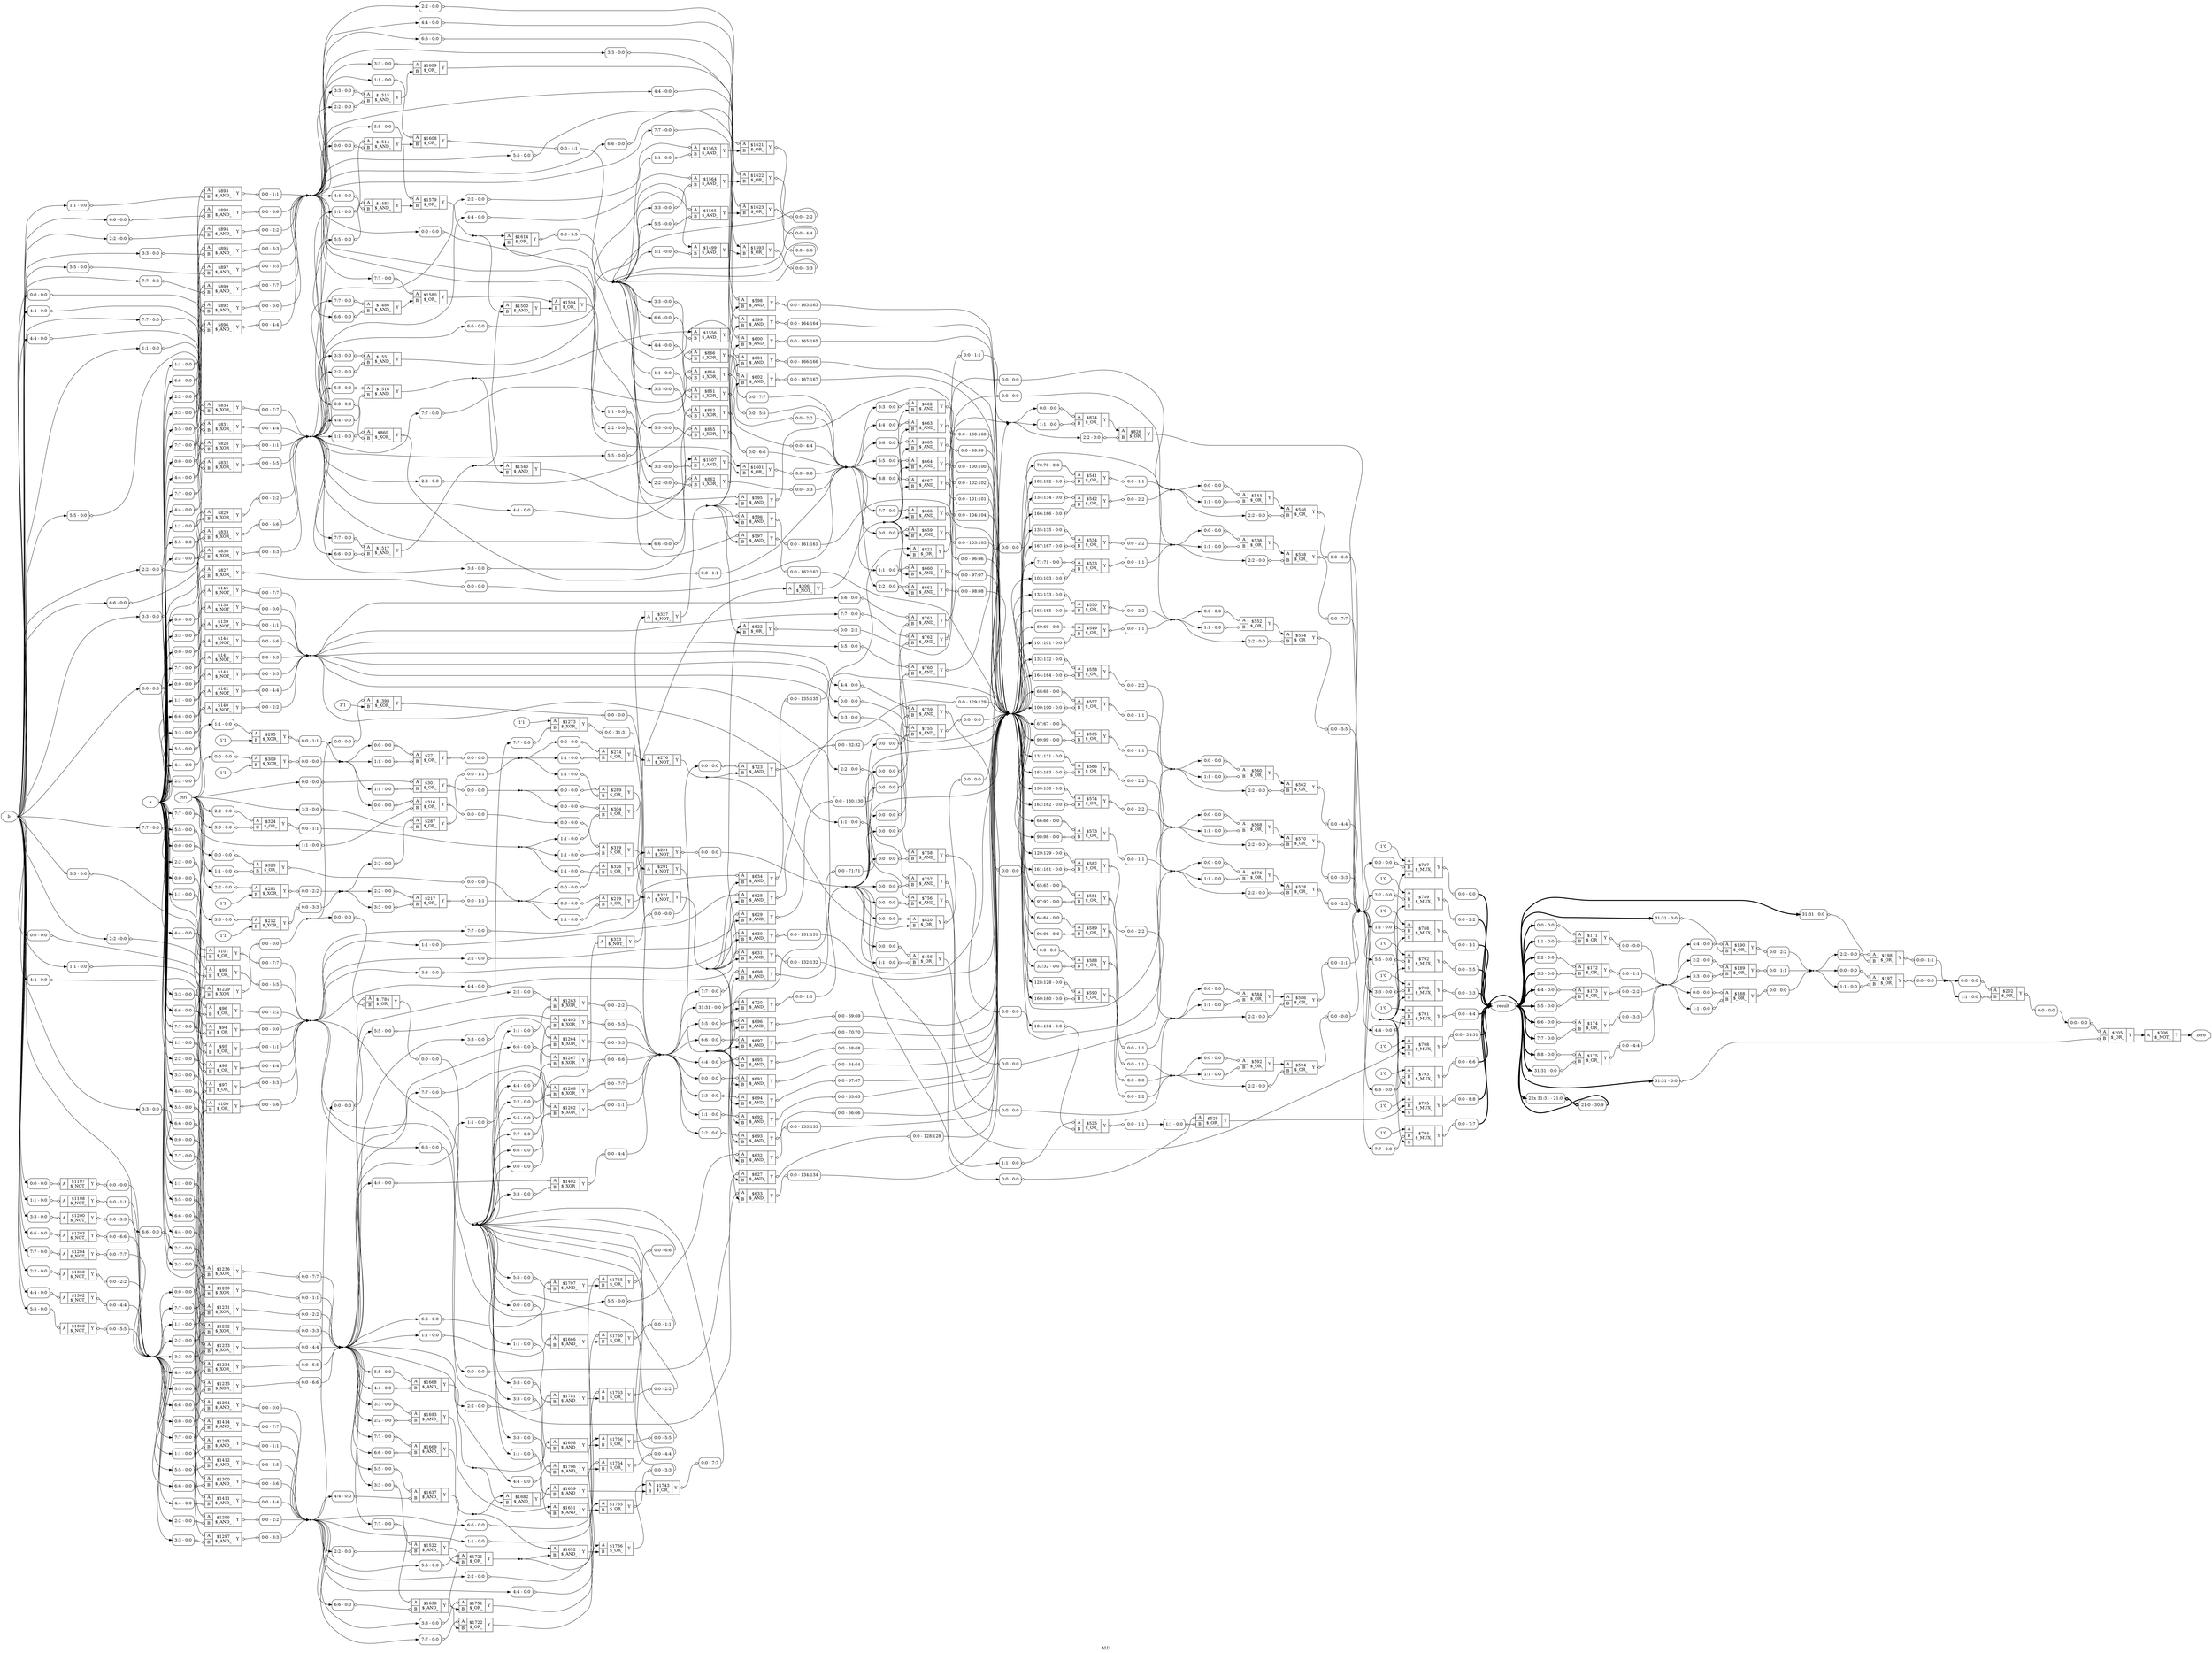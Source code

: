 digraph "ALU" {
label="ALU";
rankdir="LR";
remincross=true;
n100 [ shape=octagon, label="a", color="black", fontcolor="black" ];
n101 [ shape=octagon, label="b", color="black", fontcolor="black" ];
n102 [ shape=octagon, label="ctrl", color="black", fontcolor="black" ];
n103 [ shape=octagon, label="result", color="black", fontcolor="black" ];
n104 [ shape=octagon, label="zero", color="black", fontcolor="black" ];
c108 [ shape=record, label="{{<p105> A|<p106> B}|$217\n$_OR_|{<p107> Y}}" ];
x0 [ shape=record, style=rounded, label="<s0> 2:2 - 0:0 " ];
x0:e -> c108:p105:w [arrowhead=odiamond, arrowtail=odiamond, dir=both, color="black", label=""];
x1 [ shape=record, style=rounded, label="<s0> 3:3 - 0:0 " ];
x1:e -> c108:p106:w [arrowhead=odiamond, arrowtail=odiamond, dir=both, color="black", label=""];
x2 [ shape=record, style=rounded, label="<s0> 0:0 - 1:1 " ];
c108:p107:e -> x2:w [arrowhead=odiamond, arrowtail=odiamond, dir=both, color="black", label=""];
c109 [ shape=record, label="{{<p105> A|<p106> B}|$219\n$_OR_|{<p107> Y}}" ];
x3 [ shape=record, style=rounded, label="<s0> 0:0 - 0:0 " ];
x3:e -> c109:p105:w [arrowhead=odiamond, arrowtail=odiamond, dir=both, color="black", label=""];
x4 [ shape=record, style=rounded, label="<s0> 1:1 - 0:0 " ];
x4:e -> c109:p106:w [arrowhead=odiamond, arrowtail=odiamond, dir=both, color="black", label=""];
c110 [ shape=record, label="{{<p105> A|<p106> B}|$271\n$_OR_|{<p107> Y}}" ];
x5 [ shape=record, style=rounded, label="<s0> 0:0 - 0:0 " ];
x5:e -> c110:p105:w [arrowhead=odiamond, arrowtail=odiamond, dir=both, color="black", label=""];
x6 [ shape=record, style=rounded, label="<s0> 1:1 - 0:0 " ];
x6:e -> c110:p106:w [arrowhead=odiamond, arrowtail=odiamond, dir=both, color="black", label=""];
x7 [ shape=record, style=rounded, label="<s0> 0:0 - 0:0 " ];
c110:p107:e -> x7:w [arrowhead=odiamond, arrowtail=odiamond, dir=both, color="black", label=""];
c111 [ shape=record, label="{{<p105> A|<p106> B}|$274\n$_OR_|{<p107> Y}}" ];
x8 [ shape=record, style=rounded, label="<s0> 0:0 - 0:0 " ];
x8:e -> c111:p105:w [arrowhead=odiamond, arrowtail=odiamond, dir=both, color="black", label=""];
x9 [ shape=record, style=rounded, label="<s0> 1:1 - 0:0 " ];
x9:e -> c111:p106:w [arrowhead=odiamond, arrowtail=odiamond, dir=both, color="black", label=""];
c112 [ shape=record, label="{{<p105> A|<p106> B}|$287\n$_OR_|{<p107> Y}}" ];
x10 [ shape=record, style=rounded, label="<s0> 2:2 - 0:0 " ];
x10:e -> c112:p105:w [arrowhead=odiamond, arrowtail=odiamond, dir=both, color="black", label=""];
x11 [ shape=record, style=rounded, label="<s0> 3:3 - 0:0 " ];
x11:e -> c112:p106:w [arrowhead=odiamond, arrowtail=odiamond, dir=both, color="black", label=""];
x12 [ shape=record, style=rounded, label="<s0> 0:0 - 1:1 " ];
c112:p107:e -> x12:w [arrowhead=odiamond, arrowtail=odiamond, dir=both, color="black", label=""];
c113 [ shape=record, label="{{<p105> A|<p106> B}|$289\n$_OR_|{<p107> Y}}" ];
x13 [ shape=record, style=rounded, label="<s0> 0:0 - 0:0 " ];
x13:e -> c113:p105:w [arrowhead=odiamond, arrowtail=odiamond, dir=both, color="black", label=""];
x14 [ shape=record, style=rounded, label="<s0> 1:1 - 0:0 " ];
x14:e -> c113:p106:w [arrowhead=odiamond, arrowtail=odiamond, dir=both, color="black", label=""];
c114 [ shape=record, label="{{<p105> A|<p106> B}|$301\n$_OR_|{<p107> Y}}" ];
x15 [ shape=record, style=rounded, label="<s0> 0:0 - 0:0 " ];
x15:e -> c114:p105:w [arrowhead=odiamond, arrowtail=odiamond, dir=both, color="black", label=""];
x16 [ shape=record, style=rounded, label="<s0> 1:1 - 0:0 " ];
x16:e -> c114:p106:w [arrowhead=odiamond, arrowtail=odiamond, dir=both, color="black", label=""];
x17 [ shape=record, style=rounded, label="<s0> 0:0 - 0:0 " ];
c114:p107:e -> x17:w [arrowhead=odiamond, arrowtail=odiamond, dir=both, color="black", label=""];
c115 [ shape=record, label="{{<p105> A|<p106> B}|$304\n$_OR_|{<p107> Y}}" ];
x18 [ shape=record, style=rounded, label="<s0> 0:0 - 0:0 " ];
x18:e -> c115:p105:w [arrowhead=odiamond, arrowtail=odiamond, dir=both, color="black", label=""];
x19 [ shape=record, style=rounded, label="<s0> 1:1 - 0:0 " ];
x19:e -> c115:p106:w [arrowhead=odiamond, arrowtail=odiamond, dir=both, color="black", label=""];
c116 [ shape=record, label="{{<p105> A|<p106> B}|$316\n$_OR_|{<p107> Y}}" ];
x20 [ shape=record, style=rounded, label="<s0> 0:0 - 0:0 " ];
x20:e -> c116:p105:w [arrowhead=odiamond, arrowtail=odiamond, dir=both, color="black", label=""];
x21 [ shape=record, style=rounded, label="<s0> 1:1 - 0:0 " ];
x21:e -> c116:p106:w [arrowhead=odiamond, arrowtail=odiamond, dir=both, color="black", label=""];
x22 [ shape=record, style=rounded, label="<s0> 0:0 - 0:0 " ];
c116:p107:e -> x22:w [arrowhead=odiamond, arrowtail=odiamond, dir=both, color="black", label=""];
c117 [ shape=record, label="{{<p105> A|<p106> B}|$319\n$_OR_|{<p107> Y}}" ];
x23 [ shape=record, style=rounded, label="<s0> 0:0 - 0:0 " ];
x23:e -> c117:p105:w [arrowhead=odiamond, arrowtail=odiamond, dir=both, color="black", label=""];
x24 [ shape=record, style=rounded, label="<s0> 1:1 - 0:0 " ];
x24:e -> c117:p106:w [arrowhead=odiamond, arrowtail=odiamond, dir=both, color="black", label=""];
c118 [ shape=record, label="{{<p105> A|<p106> B}|$456\n$_OR_|{<p107> Y}}" ];
x25 [ shape=record, style=rounded, label="<s0> 0:0 - 0:0 " ];
x25:e -> c118:p105:w [arrowhead=odiamond, arrowtail=odiamond, dir=both, color="black", label=""];
x26 [ shape=record, style=rounded, label="<s0> 1:1 - 0:0 " ];
x26:e -> c118:p106:w [arrowhead=odiamond, arrowtail=odiamond, dir=both, color="black", label=""];
c119 [ shape=record, label="{{<p105> A|<p106> B}|$525\n$_OR_|{<p107> Y}}" ];
x27 [ shape=record, style=rounded, label="<s0> 1:1 - 0:0 " ];
x27:e -> c119:p105:w [arrowhead=odiamond, arrowtail=odiamond, dir=both, color="black", label=""];
x28 [ shape=record, style=rounded, label="<s0> 104:104 - 0:0 " ];
x28:e -> c119:p106:w [arrowhead=odiamond, arrowtail=odiamond, dir=both, color="black", label=""];
x29 [ shape=record, style=rounded, label="<s0> 0:0 - 1:1 " ];
c119:p107:e -> x29:w [arrowhead=odiamond, arrowtail=odiamond, dir=both, color="black", label=""];
c120 [ shape=record, label="{{<p105> A|<p106> B}|$528\n$_OR_|{<p107> Y}}" ];
x30 [ shape=record, style=rounded, label="<s0> 0:0 - 0:0 " ];
x30:e -> c120:p105:w [arrowhead=odiamond, arrowtail=odiamond, dir=both, color="black", label=""];
x31 [ shape=record, style=rounded, label="<s0> 1:1 - 0:0 " ];
x31:e -> c120:p106:w [arrowhead=odiamond, arrowtail=odiamond, dir=both, color="black", label=""];
c121 [ shape=record, label="{{<p105> A|<p106> B}|$533\n$_OR_|{<p107> Y}}" ];
x32 [ shape=record, style=rounded, label="<s0> 71:71 - 0:0 " ];
x32:e -> c121:p105:w [arrowhead=odiamond, arrowtail=odiamond, dir=both, color="black", label=""];
x33 [ shape=record, style=rounded, label="<s0> 103:103 - 0:0 " ];
x33:e -> c121:p106:w [arrowhead=odiamond, arrowtail=odiamond, dir=both, color="black", label=""];
x34 [ shape=record, style=rounded, label="<s0> 0:0 - 1:1 " ];
c121:p107:e -> x34:w [arrowhead=odiamond, arrowtail=odiamond, dir=both, color="black", label=""];
c122 [ shape=record, label="{{<p105> A|<p106> B}|$534\n$_OR_|{<p107> Y}}" ];
x35 [ shape=record, style=rounded, label="<s0> 135:135 - 0:0 " ];
x35:e -> c122:p105:w [arrowhead=odiamond, arrowtail=odiamond, dir=both, color="black", label=""];
x36 [ shape=record, style=rounded, label="<s0> 167:167 - 0:0 " ];
x36:e -> c122:p106:w [arrowhead=odiamond, arrowtail=odiamond, dir=both, color="black", label=""];
x37 [ shape=record, style=rounded, label="<s0> 0:0 - 2:2 " ];
c122:p107:e -> x37:w [arrowhead=odiamond, arrowtail=odiamond, dir=both, color="black", label=""];
c123 [ shape=record, label="{{<p105> A|<p106> B}|$536\n$_OR_|{<p107> Y}}" ];
x38 [ shape=record, style=rounded, label="<s0> 0:0 - 0:0 " ];
x38:e -> c123:p105:w [arrowhead=odiamond, arrowtail=odiamond, dir=both, color="black", label=""];
x39 [ shape=record, style=rounded, label="<s0> 1:1 - 0:0 " ];
x39:e -> c123:p106:w [arrowhead=odiamond, arrowtail=odiamond, dir=both, color="black", label=""];
c124 [ shape=record, label="{{<p105> A|<p106> B}|$538\n$_OR_|{<p107> Y}}" ];
x40 [ shape=record, style=rounded, label="<s0> 2:2 - 0:0 " ];
x40:e -> c124:p106:w [arrowhead=odiamond, arrowtail=odiamond, dir=both, color="black", label=""];
x41 [ shape=record, style=rounded, label="<s0> 0:0 - 7:7 " ];
c124:p107:e -> x41:w [arrowhead=odiamond, arrowtail=odiamond, dir=both, color="black", label=""];
c125 [ shape=record, label="{{<p105> A|<p106> B}|$541\n$_OR_|{<p107> Y}}" ];
x42 [ shape=record, style=rounded, label="<s0> 70:70 - 0:0 " ];
x42:e -> c125:p105:w [arrowhead=odiamond, arrowtail=odiamond, dir=both, color="black", label=""];
x43 [ shape=record, style=rounded, label="<s0> 102:102 - 0:0 " ];
x43:e -> c125:p106:w [arrowhead=odiamond, arrowtail=odiamond, dir=both, color="black", label=""];
x44 [ shape=record, style=rounded, label="<s0> 0:0 - 1:1 " ];
c125:p107:e -> x44:w [arrowhead=odiamond, arrowtail=odiamond, dir=both, color="black", label=""];
c126 [ shape=record, label="{{<p105> A|<p106> B}|$542\n$_OR_|{<p107> Y}}" ];
x45 [ shape=record, style=rounded, label="<s0> 134:134 - 0:0 " ];
x45:e -> c126:p105:w [arrowhead=odiamond, arrowtail=odiamond, dir=both, color="black", label=""];
x46 [ shape=record, style=rounded, label="<s0> 166:166 - 0:0 " ];
x46:e -> c126:p106:w [arrowhead=odiamond, arrowtail=odiamond, dir=both, color="black", label=""];
x47 [ shape=record, style=rounded, label="<s0> 0:0 - 2:2 " ];
c126:p107:e -> x47:w [arrowhead=odiamond, arrowtail=odiamond, dir=both, color="black", label=""];
c127 [ shape=record, label="{{<p105> A|<p106> B}|$544\n$_OR_|{<p107> Y}}" ];
x48 [ shape=record, style=rounded, label="<s0> 0:0 - 0:0 " ];
x48:e -> c127:p105:w [arrowhead=odiamond, arrowtail=odiamond, dir=both, color="black", label=""];
x49 [ shape=record, style=rounded, label="<s0> 1:1 - 0:0 " ];
x49:e -> c127:p106:w [arrowhead=odiamond, arrowtail=odiamond, dir=both, color="black", label=""];
c128 [ shape=record, label="{{<p105> A|<p106> B}|$546\n$_OR_|{<p107> Y}}" ];
x50 [ shape=record, style=rounded, label="<s0> 2:2 - 0:0 " ];
x50:e -> c128:p106:w [arrowhead=odiamond, arrowtail=odiamond, dir=both, color="black", label=""];
x51 [ shape=record, style=rounded, label="<s0> 0:0 - 6:6 " ];
c128:p107:e -> x51:w [arrowhead=odiamond, arrowtail=odiamond, dir=both, color="black", label=""];
c129 [ shape=record, label="{{<p105> A|<p106> B}|$549\n$_OR_|{<p107> Y}}" ];
x52 [ shape=record, style=rounded, label="<s0> 69:69 - 0:0 " ];
x52:e -> c129:p105:w [arrowhead=odiamond, arrowtail=odiamond, dir=both, color="black", label=""];
x53 [ shape=record, style=rounded, label="<s0> 101:101 - 0:0 " ];
x53:e -> c129:p106:w [arrowhead=odiamond, arrowtail=odiamond, dir=both, color="black", label=""];
x54 [ shape=record, style=rounded, label="<s0> 0:0 - 1:1 " ];
c129:p107:e -> x54:w [arrowhead=odiamond, arrowtail=odiamond, dir=both, color="black", label=""];
c130 [ shape=record, label="{{<p105> A|<p106> B}|$550\n$_OR_|{<p107> Y}}" ];
x55 [ shape=record, style=rounded, label="<s0> 133:133 - 0:0 " ];
x55:e -> c130:p105:w [arrowhead=odiamond, arrowtail=odiamond, dir=both, color="black", label=""];
x56 [ shape=record, style=rounded, label="<s0> 165:165 - 0:0 " ];
x56:e -> c130:p106:w [arrowhead=odiamond, arrowtail=odiamond, dir=both, color="black", label=""];
x57 [ shape=record, style=rounded, label="<s0> 0:0 - 2:2 " ];
c130:p107:e -> x57:w [arrowhead=odiamond, arrowtail=odiamond, dir=both, color="black", label=""];
c131 [ shape=record, label="{{<p105> A|<p106> B}|$552\n$_OR_|{<p107> Y}}" ];
x58 [ shape=record, style=rounded, label="<s0> 0:0 - 0:0 " ];
x58:e -> c131:p105:w [arrowhead=odiamond, arrowtail=odiamond, dir=both, color="black", label=""];
x59 [ shape=record, style=rounded, label="<s0> 1:1 - 0:0 " ];
x59:e -> c131:p106:w [arrowhead=odiamond, arrowtail=odiamond, dir=both, color="black", label=""];
c132 [ shape=record, label="{{<p105> A|<p106> B}|$554\n$_OR_|{<p107> Y}}" ];
x60 [ shape=record, style=rounded, label="<s0> 2:2 - 0:0 " ];
x60:e -> c132:p106:w [arrowhead=odiamond, arrowtail=odiamond, dir=both, color="black", label=""];
x61 [ shape=record, style=rounded, label="<s0> 0:0 - 5:5 " ];
c132:p107:e -> x61:w [arrowhead=odiamond, arrowtail=odiamond, dir=both, color="black", label=""];
c133 [ shape=record, label="{{<p105> A|<p106> B}|$557\n$_OR_|{<p107> Y}}" ];
x62 [ shape=record, style=rounded, label="<s0> 68:68 - 0:0 " ];
x62:e -> c133:p105:w [arrowhead=odiamond, arrowtail=odiamond, dir=both, color="black", label=""];
x63 [ shape=record, style=rounded, label="<s0> 100:100 - 0:0 " ];
x63:e -> c133:p106:w [arrowhead=odiamond, arrowtail=odiamond, dir=both, color="black", label=""];
x64 [ shape=record, style=rounded, label="<s0> 0:0 - 1:1 " ];
c133:p107:e -> x64:w [arrowhead=odiamond, arrowtail=odiamond, dir=both, color="black", label=""];
c134 [ shape=record, label="{{<p105> A|<p106> B}|$558\n$_OR_|{<p107> Y}}" ];
x65 [ shape=record, style=rounded, label="<s0> 132:132 - 0:0 " ];
x65:e -> c134:p105:w [arrowhead=odiamond, arrowtail=odiamond, dir=both, color="black", label=""];
x66 [ shape=record, style=rounded, label="<s0> 164:164 - 0:0 " ];
x66:e -> c134:p106:w [arrowhead=odiamond, arrowtail=odiamond, dir=both, color="black", label=""];
x67 [ shape=record, style=rounded, label="<s0> 0:0 - 2:2 " ];
c134:p107:e -> x67:w [arrowhead=odiamond, arrowtail=odiamond, dir=both, color="black", label=""];
c135 [ shape=record, label="{{<p105> A|<p106> B}|$560\n$_OR_|{<p107> Y}}" ];
x68 [ shape=record, style=rounded, label="<s0> 0:0 - 0:0 " ];
x68:e -> c135:p105:w [arrowhead=odiamond, arrowtail=odiamond, dir=both, color="black", label=""];
x69 [ shape=record, style=rounded, label="<s0> 1:1 - 0:0 " ];
x69:e -> c135:p106:w [arrowhead=odiamond, arrowtail=odiamond, dir=both, color="black", label=""];
c136 [ shape=record, label="{{<p105> A|<p106> B}|$562\n$_OR_|{<p107> Y}}" ];
x70 [ shape=record, style=rounded, label="<s0> 2:2 - 0:0 " ];
x70:e -> c136:p106:w [arrowhead=odiamond, arrowtail=odiamond, dir=both, color="black", label=""];
x71 [ shape=record, style=rounded, label="<s0> 0:0 - 4:4 " ];
c136:p107:e -> x71:w [arrowhead=odiamond, arrowtail=odiamond, dir=both, color="black", label=""];
c137 [ shape=record, label="{{<p105> A|<p106> B}|$565\n$_OR_|{<p107> Y}}" ];
x72 [ shape=record, style=rounded, label="<s0> 67:67 - 0:0 " ];
x72:e -> c137:p105:w [arrowhead=odiamond, arrowtail=odiamond, dir=both, color="black", label=""];
x73 [ shape=record, style=rounded, label="<s0> 99:99 - 0:0 " ];
x73:e -> c137:p106:w [arrowhead=odiamond, arrowtail=odiamond, dir=both, color="black", label=""];
x74 [ shape=record, style=rounded, label="<s0> 0:0 - 1:1 " ];
c137:p107:e -> x74:w [arrowhead=odiamond, arrowtail=odiamond, dir=both, color="black", label=""];
c138 [ shape=record, label="{{<p105> A|<p106> B}|$566\n$_OR_|{<p107> Y}}" ];
x75 [ shape=record, style=rounded, label="<s0> 131:131 - 0:0 " ];
x75:e -> c138:p105:w [arrowhead=odiamond, arrowtail=odiamond, dir=both, color="black", label=""];
x76 [ shape=record, style=rounded, label="<s0> 163:163 - 0:0 " ];
x76:e -> c138:p106:w [arrowhead=odiamond, arrowtail=odiamond, dir=both, color="black", label=""];
x77 [ shape=record, style=rounded, label="<s0> 0:0 - 2:2 " ];
c138:p107:e -> x77:w [arrowhead=odiamond, arrowtail=odiamond, dir=both, color="black", label=""];
c139 [ shape=record, label="{{<p105> A|<p106> B}|$568\n$_OR_|{<p107> Y}}" ];
x78 [ shape=record, style=rounded, label="<s0> 0:0 - 0:0 " ];
x78:e -> c139:p105:w [arrowhead=odiamond, arrowtail=odiamond, dir=both, color="black", label=""];
x79 [ shape=record, style=rounded, label="<s0> 1:1 - 0:0 " ];
x79:e -> c139:p106:w [arrowhead=odiamond, arrowtail=odiamond, dir=both, color="black", label=""];
c140 [ shape=record, label="{{<p105> A|<p106> B}|$570\n$_OR_|{<p107> Y}}" ];
x80 [ shape=record, style=rounded, label="<s0> 2:2 - 0:0 " ];
x80:e -> c140:p106:w [arrowhead=odiamond, arrowtail=odiamond, dir=both, color="black", label=""];
x81 [ shape=record, style=rounded, label="<s0> 0:0 - 3:3 " ];
c140:p107:e -> x81:w [arrowhead=odiamond, arrowtail=odiamond, dir=both, color="black", label=""];
c141 [ shape=record, label="{{<p105> A|<p106> B}|$573\n$_OR_|{<p107> Y}}" ];
x82 [ shape=record, style=rounded, label="<s0> 66:66 - 0:0 " ];
x82:e -> c141:p105:w [arrowhead=odiamond, arrowtail=odiamond, dir=both, color="black", label=""];
x83 [ shape=record, style=rounded, label="<s0> 98:98 - 0:0 " ];
x83:e -> c141:p106:w [arrowhead=odiamond, arrowtail=odiamond, dir=both, color="black", label=""];
x84 [ shape=record, style=rounded, label="<s0> 0:0 - 1:1 " ];
c141:p107:e -> x84:w [arrowhead=odiamond, arrowtail=odiamond, dir=both, color="black", label=""];
c142 [ shape=record, label="{{<p105> A|<p106> B}|$574\n$_OR_|{<p107> Y}}" ];
x85 [ shape=record, style=rounded, label="<s0> 130:130 - 0:0 " ];
x85:e -> c142:p105:w [arrowhead=odiamond, arrowtail=odiamond, dir=both, color="black", label=""];
x86 [ shape=record, style=rounded, label="<s0> 162:162 - 0:0 " ];
x86:e -> c142:p106:w [arrowhead=odiamond, arrowtail=odiamond, dir=both, color="black", label=""];
x87 [ shape=record, style=rounded, label="<s0> 0:0 - 2:2 " ];
c142:p107:e -> x87:w [arrowhead=odiamond, arrowtail=odiamond, dir=both, color="black", label=""];
c143 [ shape=record, label="{{<p105> A|<p106> B}|$576\n$_OR_|{<p107> Y}}" ];
x88 [ shape=record, style=rounded, label="<s0> 0:0 - 0:0 " ];
x88:e -> c143:p105:w [arrowhead=odiamond, arrowtail=odiamond, dir=both, color="black", label=""];
x89 [ shape=record, style=rounded, label="<s0> 1:1 - 0:0 " ];
x89:e -> c143:p106:w [arrowhead=odiamond, arrowtail=odiamond, dir=both, color="black", label=""];
c144 [ shape=record, label="{{<p105> A|<p106> B}|$578\n$_OR_|{<p107> Y}}" ];
x90 [ shape=record, style=rounded, label="<s0> 2:2 - 0:0 " ];
x90:e -> c144:p106:w [arrowhead=odiamond, arrowtail=odiamond, dir=both, color="black", label=""];
x91 [ shape=record, style=rounded, label="<s0> 0:0 - 2:2 " ];
c144:p107:e -> x91:w [arrowhead=odiamond, arrowtail=odiamond, dir=both, color="black", label=""];
c145 [ shape=record, label="{{<p105> A|<p106> B}|$581\n$_OR_|{<p107> Y}}" ];
x92 [ shape=record, style=rounded, label="<s0> 65:65 - 0:0 " ];
x92:e -> c145:p105:w [arrowhead=odiamond, arrowtail=odiamond, dir=both, color="black", label=""];
x93 [ shape=record, style=rounded, label="<s0> 97:97 - 0:0 " ];
x93:e -> c145:p106:w [arrowhead=odiamond, arrowtail=odiamond, dir=both, color="black", label=""];
x94 [ shape=record, style=rounded, label="<s0> 0:0 - 1:1 " ];
c145:p107:e -> x94:w [arrowhead=odiamond, arrowtail=odiamond, dir=both, color="black", label=""];
c146 [ shape=record, label="{{<p105> A|<p106> B}|$582\n$_OR_|{<p107> Y}}" ];
x95 [ shape=record, style=rounded, label="<s0> 129:129 - 0:0 " ];
x95:e -> c146:p105:w [arrowhead=odiamond, arrowtail=odiamond, dir=both, color="black", label=""];
x96 [ shape=record, style=rounded, label="<s0> 161:161 - 0:0 " ];
x96:e -> c146:p106:w [arrowhead=odiamond, arrowtail=odiamond, dir=both, color="black", label=""];
x97 [ shape=record, style=rounded, label="<s0> 0:0 - 2:2 " ];
c146:p107:e -> x97:w [arrowhead=odiamond, arrowtail=odiamond, dir=both, color="black", label=""];
c147 [ shape=record, label="{{<p105> A|<p106> B}|$584\n$_OR_|{<p107> Y}}" ];
x98 [ shape=record, style=rounded, label="<s0> 0:0 - 0:0 " ];
x98:e -> c147:p105:w [arrowhead=odiamond, arrowtail=odiamond, dir=both, color="black", label=""];
x99 [ shape=record, style=rounded, label="<s0> 1:1 - 0:0 " ];
x99:e -> c147:p106:w [arrowhead=odiamond, arrowtail=odiamond, dir=both, color="black", label=""];
c148 [ shape=record, label="{{<p105> A|<p106> B}|$586\n$_OR_|{<p107> Y}}" ];
x100 [ shape=record, style=rounded, label="<s0> 2:2 - 0:0 " ];
x100:e -> c148:p106:w [arrowhead=odiamond, arrowtail=odiamond, dir=both, color="black", label=""];
x101 [ shape=record, style=rounded, label="<s0> 0:0 - 1:1 " ];
c148:p107:e -> x101:w [arrowhead=odiamond, arrowtail=odiamond, dir=both, color="black", label=""];
c149 [ shape=record, label="{{<p105> A|<p106> B}|$588\n$_OR_|{<p107> Y}}" ];
x102 [ shape=record, style=rounded, label="<s0> 0:0 - 0:0 " ];
x102:e -> c149:p105:w [arrowhead=odiamond, arrowtail=odiamond, dir=both, color="black", label=""];
x103 [ shape=record, style=rounded, label="<s0> 32:32 - 0:0 " ];
x103:e -> c149:p106:w [arrowhead=odiamond, arrowtail=odiamond, dir=both, color="black", label=""];
x104 [ shape=record, style=rounded, label="<s0> 0:0 - 0:0 " ];
c149:p107:e -> x104:w [arrowhead=odiamond, arrowtail=odiamond, dir=both, color="black", label=""];
c150 [ shape=record, label="{{<p105> A|<p106> B}|$589\n$_OR_|{<p107> Y}}" ];
x105 [ shape=record, style=rounded, label="<s0> 64:64 - 0:0 " ];
x105:e -> c150:p105:w [arrowhead=odiamond, arrowtail=odiamond, dir=both, color="black", label=""];
x106 [ shape=record, style=rounded, label="<s0> 96:96 - 0:0 " ];
x106:e -> c150:p106:w [arrowhead=odiamond, arrowtail=odiamond, dir=both, color="black", label=""];
x107 [ shape=record, style=rounded, label="<s0> 0:0 - 1:1 " ];
c150:p107:e -> x107:w [arrowhead=odiamond, arrowtail=odiamond, dir=both, color="black", label=""];
c151 [ shape=record, label="{{<p105> A|<p106> B}|$590\n$_OR_|{<p107> Y}}" ];
x108 [ shape=record, style=rounded, label="<s0> 128:128 - 0:0 " ];
x108:e -> c151:p105:w [arrowhead=odiamond, arrowtail=odiamond, dir=both, color="black", label=""];
x109 [ shape=record, style=rounded, label="<s0> 160:160 - 0:0 " ];
x109:e -> c151:p106:w [arrowhead=odiamond, arrowtail=odiamond, dir=both, color="black", label=""];
x110 [ shape=record, style=rounded, label="<s0> 0:0 - 2:2 " ];
c151:p107:e -> x110:w [arrowhead=odiamond, arrowtail=odiamond, dir=both, color="black", label=""];
c152 [ shape=record, label="{{<p105> A|<p106> B}|$592\n$_OR_|{<p107> Y}}" ];
x111 [ shape=record, style=rounded, label="<s0> 0:0 - 0:0 " ];
x111:e -> c152:p105:w [arrowhead=odiamond, arrowtail=odiamond, dir=both, color="black", label=""];
x112 [ shape=record, style=rounded, label="<s0> 1:1 - 0:0 " ];
x112:e -> c152:p106:w [arrowhead=odiamond, arrowtail=odiamond, dir=both, color="black", label=""];
c153 [ shape=record, label="{{<p105> A|<p106> B}|$594\n$_OR_|{<p107> Y}}" ];
x113 [ shape=record, style=rounded, label="<s0> 2:2 - 0:0 " ];
x113:e -> c153:p106:w [arrowhead=odiamond, arrowtail=odiamond, dir=both, color="black", label=""];
x114 [ shape=record, style=rounded, label="<s0> 0:0 - 0:0 " ];
c153:p107:e -> x114:w [arrowhead=odiamond, arrowtail=odiamond, dir=both, color="black", label=""];
c154 [ shape=record, label="{{<p105> A|<p106> B}|$820\n$_OR_|{<p107> Y}}" ];
x115 [ shape=record, style=rounded, label="<s0> 0:0 - 0:0 " ];
x115:e -> c154:p105:w [arrowhead=odiamond, arrowtail=odiamond, dir=both, color="black", label=""];
x116 [ shape=record, style=rounded, label="<s0> 0:0 - 0:0 " ];
c154:p107:e -> x116:w [arrowhead=odiamond, arrowtail=odiamond, dir=both, color="black", label=""];
c155 [ shape=record, label="{{<p105> A|<p106> B}|$821\n$_OR_|{<p107> Y}}" ];
x117 [ shape=record, style=rounded, label="<s0> 0:0 - 1:1 " ];
c155:p107:e -> x117:w [arrowhead=odiamond, arrowtail=odiamond, dir=both, color="black", label=""];
c156 [ shape=record, label="{{<p105> A|<p106> B}|$822\n$_OR_|{<p107> Y}}" ];
x118 [ shape=record, style=rounded, label="<s0> 0:0 - 2:2 " ];
c156:p107:e -> x118:w [arrowhead=odiamond, arrowtail=odiamond, dir=both, color="black", label=""];
c157 [ shape=record, label="{{<p105> A|<p106> B}|$824\n$_OR_|{<p107> Y}}" ];
x119 [ shape=record, style=rounded, label="<s0> 0:0 - 0:0 " ];
x119:e -> c157:p105:w [arrowhead=odiamond, arrowtail=odiamond, dir=both, color="black", label=""];
x120 [ shape=record, style=rounded, label="<s0> 1:1 - 0:0 " ];
x120:e -> c157:p106:w [arrowhead=odiamond, arrowtail=odiamond, dir=both, color="black", label=""];
c158 [ shape=record, label="{{<p105> A|<p106> B}|$826\n$_OR_|{<p107> Y}}" ];
x121 [ shape=record, style=rounded, label="<s0> 2:2 - 0:0 " ];
x121:e -> c158:p106:w [arrowhead=odiamond, arrowtail=odiamond, dir=both, color="black", label=""];
c159 [ shape=record, label="{{<p105> A|<p106> B}|$171\n$_OR_|{<p107> Y}}" ];
x122 [ shape=record, style=rounded, label="<s0> 0:0 - 0:0 " ];
x122:e -> c159:p105:w [arrowhead=odiamond, arrowtail=odiamond, dir=both, color="black", label=""];
x123 [ shape=record, style=rounded, label="<s0> 1:1 - 0:0 " ];
x123:e -> c159:p106:w [arrowhead=odiamond, arrowtail=odiamond, dir=both, color="black", label=""];
x124 [ shape=record, style=rounded, label="<s0> 0:0 - 0:0 " ];
c159:p107:e -> x124:w [arrowhead=odiamond, arrowtail=odiamond, dir=both, color="black", label=""];
c160 [ shape=record, label="{{<p105> A|<p106> B}|$172\n$_OR_|{<p107> Y}}" ];
x125 [ shape=record, style=rounded, label="<s0> 2:2 - 0:0 " ];
x125:e -> c160:p105:w [arrowhead=odiamond, arrowtail=odiamond, dir=both, color="black", label=""];
x126 [ shape=record, style=rounded, label="<s0> 3:3 - 0:0 " ];
x126:e -> c160:p106:w [arrowhead=odiamond, arrowtail=odiamond, dir=both, color="black", label=""];
x127 [ shape=record, style=rounded, label="<s0> 0:0 - 1:1 " ];
c160:p107:e -> x127:w [arrowhead=odiamond, arrowtail=odiamond, dir=both, color="black", label=""];
c161 [ shape=record, label="{{<p105> A|<p106> B}|$173\n$_OR_|{<p107> Y}}" ];
x128 [ shape=record, style=rounded, label="<s0> 4:4 - 0:0 " ];
x128:e -> c161:p105:w [arrowhead=odiamond, arrowtail=odiamond, dir=both, color="black", label=""];
x129 [ shape=record, style=rounded, label="<s0> 5:5 - 0:0 " ];
x129:e -> c161:p106:w [arrowhead=odiamond, arrowtail=odiamond, dir=both, color="black", label=""];
x130 [ shape=record, style=rounded, label="<s0> 0:0 - 2:2 " ];
c161:p107:e -> x130:w [arrowhead=odiamond, arrowtail=odiamond, dir=both, color="black", label=""];
c162 [ shape=record, label="{{<p105> A|<p106> B}|$174\n$_OR_|{<p107> Y}}" ];
x131 [ shape=record, style=rounded, label="<s0> 6:6 - 0:0 " ];
x131:e -> c162:p105:w [arrowhead=odiamond, arrowtail=odiamond, dir=both, color="black", label=""];
x132 [ shape=record, style=rounded, label="<s0> 7:7 - 0:0 " ];
x132:e -> c162:p106:w [arrowhead=odiamond, arrowtail=odiamond, dir=both, color="black", label=""];
x133 [ shape=record, style=rounded, label="<s0> 0:0 - 3:3 " ];
c162:p107:e -> x133:w [arrowhead=odiamond, arrowtail=odiamond, dir=both, color="black", label=""];
c163 [ shape=record, label="{{<p105> A|<p106> B}|$175\n$_OR_|{<p107> Y}}" ];
x134 [ shape=record, style=rounded, label="<s0> 8:8 - 0:0 " ];
x134:e -> c163:p105:w [arrowhead=odiamond, arrowtail=odiamond, dir=both, color="black", label=""];
x135 [ shape=record, style=rounded, label="<s0> 31:31 - 0:0 " ];
x135:e -> c163:p106:w [arrowhead=odiamond, arrowtail=odiamond, dir=both, color="black", label=""];
x136 [ shape=record, style=rounded, label="<s0> 0:0 - 4:4 " ];
c163:p107:e -> x136:w [arrowhead=odiamond, arrowtail=odiamond, dir=both, color="black", label=""];
c164 [ shape=record, label="{{<p105> A|<p106> B}|$188\n$_OR_|{<p107> Y}}" ];
x137 [ shape=record, style=rounded, label="<s0> 0:0 - 0:0 " ];
x137:e -> c164:p105:w [arrowhead=odiamond, arrowtail=odiamond, dir=both, color="black", label=""];
x138 [ shape=record, style=rounded, label="<s0> 1:1 - 0:0 " ];
x138:e -> c164:p106:w [arrowhead=odiamond, arrowtail=odiamond, dir=both, color="black", label=""];
x139 [ shape=record, style=rounded, label="<s0> 0:0 - 0:0 " ];
c164:p107:e -> x139:w [arrowhead=odiamond, arrowtail=odiamond, dir=both, color="black", label=""];
c165 [ shape=record, label="{{<p105> A|<p106> B}|$189\n$_OR_|{<p107> Y}}" ];
x140 [ shape=record, style=rounded, label="<s0> 2:2 - 0:0 " ];
x140:e -> c165:p105:w [arrowhead=odiamond, arrowtail=odiamond, dir=both, color="black", label=""];
x141 [ shape=record, style=rounded, label="<s0> 3:3 - 0:0 " ];
x141:e -> c165:p106:w [arrowhead=odiamond, arrowtail=odiamond, dir=both, color="black", label=""];
x142 [ shape=record, style=rounded, label="<s0> 0:0 - 1:1 " ];
c165:p107:e -> x142:w [arrowhead=odiamond, arrowtail=odiamond, dir=both, color="black", label=""];
c166 [ shape=record, label="{{<p105> A|<p106> B}|$190\n$_OR_|{<p107> Y}}" ];
x143 [ shape=record, style=rounded, label="<s0> 4:4 - 0:0 " ];
x143:e -> c166:p105:w [arrowhead=odiamond, arrowtail=odiamond, dir=both, color="black", label=""];
x144 [ shape=record, style=rounded, label="<s0> 31:31 - 0:0 " ];
x144:e -> c166:p106:w [arrowhead=odiamond, arrowtail=odiamond, dir=both, color="black", label=""];
x145 [ shape=record, style=rounded, label="<s0> 0:0 - 2:2 " ];
c166:p107:e -> x145:w [arrowhead=odiamond, arrowtail=odiamond, dir=both, color="black", label=""];
c167 [ shape=record, label="{{<p105> A|<p106> B}|$197\n$_OR_|{<p107> Y}}" ];
x146 [ shape=record, style=rounded, label="<s0> 0:0 - 0:0 " ];
x146:e -> c167:p105:w [arrowhead=odiamond, arrowtail=odiamond, dir=both, color="black", label=""];
x147 [ shape=record, style=rounded, label="<s0> 1:1 - 0:0 " ];
x147:e -> c167:p106:w [arrowhead=odiamond, arrowtail=odiamond, dir=both, color="black", label=""];
x148 [ shape=record, style=rounded, label="<s0> 0:0 - 0:0 " ];
c167:p107:e -> x148:w [arrowhead=odiamond, arrowtail=odiamond, dir=both, color="black", label=""];
c168 [ shape=record, label="{{<p105> A|<p106> B}|$198\n$_OR_|{<p107> Y}}" ];
x149 [ shape=record, style=rounded, label="<s0> 2:2 - 0:0 " ];
x149:e -> c168:p105:w [arrowhead=odiamond, arrowtail=odiamond, dir=both, color="black", label=""];
x150 [ shape=record, style=rounded, label="<s0> 31:31 - 0:0 " ];
x150:e -> c168:p106:w [arrowhead=odiamond, arrowtail=odiamond, dir=both, color="black", label=""];
x151 [ shape=record, style=rounded, label="<s0> 0:0 - 1:1 " ];
c168:p107:e -> x151:w [arrowhead=odiamond, arrowtail=odiamond, dir=both, color="black", label=""];
c169 [ shape=record, label="{{<p105> A|<p106> B}|$202\n$_OR_|{<p107> Y}}" ];
x152 [ shape=record, style=rounded, label="<s0> 0:0 - 0:0 " ];
x152:e -> c169:p105:w [arrowhead=odiamond, arrowtail=odiamond, dir=both, color="black", label=""];
x153 [ shape=record, style=rounded, label="<s0> 1:1 - 0:0 " ];
x153:e -> c169:p106:w [arrowhead=odiamond, arrowtail=odiamond, dir=both, color="black", label=""];
x154 [ shape=record, style=rounded, label="<s0> 0:0 - 0:0 " ];
c169:p107:e -> x154:w [arrowhead=odiamond, arrowtail=odiamond, dir=both, color="black", label=""];
c170 [ shape=record, label="{{<p105> A|<p106> B}|$205\n$_OR_|{<p107> Y}}" ];
x155 [ shape=record, style=rounded, label="<s0> 0:0 - 0:0 " ];
x155:e -> c170:p105:w [arrowhead=odiamond, arrowtail=odiamond, dir=both, color="black", label=""];
x156 [ shape=record, style=rounded, label="<s0> 31:31 - 0:0 " ];
x156:e -> c170:p106:w [arrowhead=odiamond, arrowtail=odiamond, dir=both, color="black", label=""];
c171 [ shape=record, label="{{<p105> A|<p106> B}|$323\n$_OR_|{<p107> Y}}" ];
x157 [ shape=record, style=rounded, label="<s0> 0:0 - 0:0 " ];
x157:e -> c171:p105:w [arrowhead=odiamond, arrowtail=odiamond, dir=both, color="black", label=""];
x158 [ shape=record, style=rounded, label="<s0> 1:1 - 0:0 " ];
x158:e -> c171:p106:w [arrowhead=odiamond, arrowtail=odiamond, dir=both, color="black", label=""];
x159 [ shape=record, style=rounded, label="<s0> 0:0 - 0:0 " ];
c171:p107:e -> x159:w [arrowhead=odiamond, arrowtail=odiamond, dir=both, color="black", label=""];
c172 [ shape=record, label="{{<p105> A|<p106> B}|$324\n$_OR_|{<p107> Y}}" ];
x160 [ shape=record, style=rounded, label="<s0> 2:2 - 0:0 " ];
x160:e -> c172:p105:w [arrowhead=odiamond, arrowtail=odiamond, dir=both, color="black", label=""];
x161 [ shape=record, style=rounded, label="<s0> 3:3 - 0:0 " ];
x161:e -> c172:p106:w [arrowhead=odiamond, arrowtail=odiamond, dir=both, color="black", label=""];
x162 [ shape=record, style=rounded, label="<s0> 0:0 - 1:1 " ];
c172:p107:e -> x162:w [arrowhead=odiamond, arrowtail=odiamond, dir=both, color="black", label=""];
c173 [ shape=record, label="{{<p105> A|<p106> B}|$326\n$_OR_|{<p107> Y}}" ];
x163 [ shape=record, style=rounded, label="<s0> 0:0 - 0:0 " ];
x163:e -> c173:p105:w [arrowhead=odiamond, arrowtail=odiamond, dir=both, color="black", label=""];
x164 [ shape=record, style=rounded, label="<s0> 1:1 - 0:0 " ];
x164:e -> c173:p106:w [arrowhead=odiamond, arrowtail=odiamond, dir=both, color="black", label=""];
c174 [ shape=record, label="{{<p105> A}|$206\n$_NOT_|{<p107> Y}}" ];
c175 [ shape=record, label="{{<p105> A}|$221\n$_NOT_|{<p107> Y}}" ];
x165 [ shape=record, style=rounded, label="<s0> 0:0 - 0:0 " ];
c175:p107:e -> x165:w [arrowhead=odiamond, arrowtail=odiamond, dir=both, color="black", label=""];
c176 [ shape=record, label="{{<p105> A}|$276\n$_NOT_|{<p107> Y}}" ];
c177 [ shape=record, label="{{<p105> A}|$291\n$_NOT_|{<p107> Y}}" ];
c178 [ shape=record, label="{{<p105> A}|$306\n$_NOT_|{<p107> Y}}" ];
c179 [ shape=record, label="{{<p105> A}|$321\n$_NOT_|{<p107> Y}}" ];
c180 [ shape=record, label="{{<p105> A}|$327\n$_NOT_|{<p107> Y}}" ];
v166 [ label="1'0" ];
c182 [ shape=record, label="{{<p105> A|<p106> B|<p181> S}|$787\n$_MUX_|{<p107> Y}}" ];
x167 [ shape=record, style=rounded, label="<s0> 0:0 - 0:0 " ];
x167:e -> c182:p106:w [arrowhead=odiamond, arrowtail=odiamond, dir=both, color="black", label=""];
x168 [ shape=record, style=rounded, label="<s0> 0:0 - 0:0 " ];
c182:p107:e -> x168:w [arrowhead=odiamond, arrowtail=odiamond, dir=both, color="black", label=""];
v169 [ label="1'0" ];
c183 [ shape=record, label="{{<p105> A|<p106> B|<p181> S}|$788\n$_MUX_|{<p107> Y}}" ];
x170 [ shape=record, style=rounded, label="<s0> 1:1 - 0:0 " ];
x170:e -> c183:p106:w [arrowhead=odiamond, arrowtail=odiamond, dir=both, color="black", label=""];
x171 [ shape=record, style=rounded, label="<s0> 0:0 - 1:1 " ];
c183:p107:e -> x171:w [arrowhead=odiamond, arrowtail=odiamond, dir=both, color="black", label=""];
v172 [ label="1'0" ];
c184 [ shape=record, label="{{<p105> A|<p106> B|<p181> S}|$789\n$_MUX_|{<p107> Y}}" ];
x173 [ shape=record, style=rounded, label="<s0> 2:2 - 0:0 " ];
x173:e -> c184:p106:w [arrowhead=odiamond, arrowtail=odiamond, dir=both, color="black", label=""];
x174 [ shape=record, style=rounded, label="<s0> 0:0 - 2:2 " ];
c184:p107:e -> x174:w [arrowhead=odiamond, arrowtail=odiamond, dir=both, color="black", label=""];
v175 [ label="1'0" ];
c185 [ shape=record, label="{{<p105> A|<p106> B|<p181> S}|$790\n$_MUX_|{<p107> Y}}" ];
x176 [ shape=record, style=rounded, label="<s0> 3:3 - 0:0 " ];
x176:e -> c185:p106:w [arrowhead=odiamond, arrowtail=odiamond, dir=both, color="black", label=""];
x177 [ shape=record, style=rounded, label="<s0> 0:0 - 3:3 " ];
c185:p107:e -> x177:w [arrowhead=odiamond, arrowtail=odiamond, dir=both, color="black", label=""];
v178 [ label="1'0" ];
c186 [ shape=record, label="{{<p105> A|<p106> B|<p181> S}|$791\n$_MUX_|{<p107> Y}}" ];
x179 [ shape=record, style=rounded, label="<s0> 4:4 - 0:0 " ];
x179:e -> c186:p106:w [arrowhead=odiamond, arrowtail=odiamond, dir=both, color="black", label=""];
x180 [ shape=record, style=rounded, label="<s0> 0:0 - 4:4 " ];
c186:p107:e -> x180:w [arrowhead=odiamond, arrowtail=odiamond, dir=both, color="black", label=""];
v181 [ label="1'0" ];
c187 [ shape=record, label="{{<p105> A|<p106> B|<p181> S}|$792\n$_MUX_|{<p107> Y}}" ];
x182 [ shape=record, style=rounded, label="<s0> 5:5 - 0:0 " ];
x182:e -> c187:p106:w [arrowhead=odiamond, arrowtail=odiamond, dir=both, color="black", label=""];
x183 [ shape=record, style=rounded, label="<s0> 0:0 - 5:5 " ];
c187:p107:e -> x183:w [arrowhead=odiamond, arrowtail=odiamond, dir=both, color="black", label=""];
v184 [ label="1'0" ];
c188 [ shape=record, label="{{<p105> A|<p106> B|<p181> S}|$793\n$_MUX_|{<p107> Y}}" ];
x185 [ shape=record, style=rounded, label="<s0> 6:6 - 0:0 " ];
x185:e -> c188:p106:w [arrowhead=odiamond, arrowtail=odiamond, dir=both, color="black", label=""];
x186 [ shape=record, style=rounded, label="<s0> 0:0 - 6:6 " ];
c188:p107:e -> x186:w [arrowhead=odiamond, arrowtail=odiamond, dir=both, color="black", label=""];
v187 [ label="1'0" ];
c189 [ shape=record, label="{{<p105> A|<p106> B|<p181> S}|$794\n$_MUX_|{<p107> Y}}" ];
x188 [ shape=record, style=rounded, label="<s0> 7:7 - 0:0 " ];
x188:e -> c189:p106:w [arrowhead=odiamond, arrowtail=odiamond, dir=both, color="black", label=""];
x189 [ shape=record, style=rounded, label="<s0> 0:0 - 7:7 " ];
c189:p107:e -> x189:w [arrowhead=odiamond, arrowtail=odiamond, dir=both, color="black", label=""];
v190 [ label="1'0" ];
c190 [ shape=record, label="{{<p105> A|<p106> B|<p181> S}|$795\n$_MUX_|{<p107> Y}}" ];
x191 [ shape=record, style=rounded, label="<s0> 0:0 - 8:8 " ];
c190:p107:e -> x191:w [arrowhead=odiamond, arrowtail=odiamond, dir=both, color="black", label=""];
v192 [ label="1'0" ];
c191 [ shape=record, label="{{<p105> A|<p106> B|<p181> S}|$798\n$_MUX_|{<p107> Y}}" ];
x193 [ shape=record, style=rounded, label="<s0> 0:0 - 31:31 " ];
c191:p107:e -> x193:w [arrowhead=odiamond, arrowtail=odiamond, dir=both, color="black", label=""];
c192 [ shape=record, label="{{<p105> A}|$1197\n$_NOT_|{<p107> Y}}" ];
x194 [ shape=record, style=rounded, label="<s0> 0:0 - 0:0 " ];
x194:e -> c192:p105:w [arrowhead=odiamond, arrowtail=odiamond, dir=both, color="black", label=""];
x195 [ shape=record, style=rounded, label="<s0> 0:0 - 0:0 " ];
c192:p107:e -> x195:w [arrowhead=odiamond, arrowtail=odiamond, dir=both, color="black", label=""];
c193 [ shape=record, label="{{<p105> A}|$1198\n$_NOT_|{<p107> Y}}" ];
x196 [ shape=record, style=rounded, label="<s0> 1:1 - 0:0 " ];
x196:e -> c193:p105:w [arrowhead=odiamond, arrowtail=odiamond, dir=both, color="black", label=""];
x197 [ shape=record, style=rounded, label="<s0> 0:0 - 1:1 " ];
c193:p107:e -> x197:w [arrowhead=odiamond, arrowtail=odiamond, dir=both, color="black", label=""];
c194 [ shape=record, label="{{<p105> A}|$1200\n$_NOT_|{<p107> Y}}" ];
x198 [ shape=record, style=rounded, label="<s0> 3:3 - 0:0 " ];
x198:e -> c194:p105:w [arrowhead=odiamond, arrowtail=odiamond, dir=both, color="black", label=""];
x199 [ shape=record, style=rounded, label="<s0> 0:0 - 3:3 " ];
c194:p107:e -> x199:w [arrowhead=odiamond, arrowtail=odiamond, dir=both, color="black", label=""];
c195 [ shape=record, label="{{<p105> A}|$1203\n$_NOT_|{<p107> Y}}" ];
x200 [ shape=record, style=rounded, label="<s0> 6:6 - 0:0 " ];
x200:e -> c195:p105:w [arrowhead=odiamond, arrowtail=odiamond, dir=both, color="black", label=""];
x201 [ shape=record, style=rounded, label="<s0> 0:0 - 6:6 " ];
c195:p107:e -> x201:w [arrowhead=odiamond, arrowtail=odiamond, dir=both, color="black", label=""];
c196 [ shape=record, label="{{<p105> A}|$1204\n$_NOT_|{<p107> Y}}" ];
x202 [ shape=record, style=rounded, label="<s0> 7:7 - 0:0 " ];
x202:e -> c196:p105:w [arrowhead=odiamond, arrowtail=odiamond, dir=both, color="black", label=""];
x203 [ shape=record, style=rounded, label="<s0> 0:0 - 7:7 " ];
c196:p107:e -> x203:w [arrowhead=odiamond, arrowtail=odiamond, dir=both, color="black", label=""];
c197 [ shape=record, label="{{<p105> A}|$1360\n$_NOT_|{<p107> Y}}" ];
x204 [ shape=record, style=rounded, label="<s0> 2:2 - 0:0 " ];
x204:e -> c197:p105:w [arrowhead=odiamond, arrowtail=odiamond, dir=both, color="black", label=""];
x205 [ shape=record, style=rounded, label="<s0> 0:0 - 2:2 " ];
c197:p107:e -> x205:w [arrowhead=odiamond, arrowtail=odiamond, dir=both, color="black", label=""];
c198 [ shape=record, label="{{<p105> A}|$1362\n$_NOT_|{<p107> Y}}" ];
x206 [ shape=record, style=rounded, label="<s0> 4:4 - 0:0 " ];
x206:e -> c198:p105:w [arrowhead=odiamond, arrowtail=odiamond, dir=both, color="black", label=""];
x207 [ shape=record, style=rounded, label="<s0> 0:0 - 4:4 " ];
c198:p107:e -> x207:w [arrowhead=odiamond, arrowtail=odiamond, dir=both, color="black", label=""];
c199 [ shape=record, label="{{<p105> A}|$1363\n$_NOT_|{<p107> Y}}" ];
x208 [ shape=record, style=rounded, label="<s0> 5:5 - 0:0 " ];
x208:e -> c199:p105:w [arrowhead=odiamond, arrowtail=odiamond, dir=both, color="black", label=""];
x209 [ shape=record, style=rounded, label="<s0> 0:0 - 5:5 " ];
c199:p107:e -> x209:w [arrowhead=odiamond, arrowtail=odiamond, dir=both, color="black", label=""];
c200 [ shape=record, label="{{<p105> A}|$138\n$_NOT_|{<p107> Y}}" ];
x210 [ shape=record, style=rounded, label="<s0> 0:0 - 0:0 " ];
x210:e -> c200:p105:w [arrowhead=odiamond, arrowtail=odiamond, dir=both, color="black", label=""];
x211 [ shape=record, style=rounded, label="<s0> 0:0 - 0:0 " ];
c200:p107:e -> x211:w [arrowhead=odiamond, arrowtail=odiamond, dir=both, color="black", label=""];
c201 [ shape=record, label="{{<p105> A}|$139\n$_NOT_|{<p107> Y}}" ];
x212 [ shape=record, style=rounded, label="<s0> 1:1 - 0:0 " ];
x212:e -> c201:p105:w [arrowhead=odiamond, arrowtail=odiamond, dir=both, color="black", label=""];
x213 [ shape=record, style=rounded, label="<s0> 0:0 - 1:1 " ];
c201:p107:e -> x213:w [arrowhead=odiamond, arrowtail=odiamond, dir=both, color="black", label=""];
c202 [ shape=record, label="{{<p105> A}|$140\n$_NOT_|{<p107> Y}}" ];
x214 [ shape=record, style=rounded, label="<s0> 2:2 - 0:0 " ];
x214:e -> c202:p105:w [arrowhead=odiamond, arrowtail=odiamond, dir=both, color="black", label=""];
x215 [ shape=record, style=rounded, label="<s0> 0:0 - 2:2 " ];
c202:p107:e -> x215:w [arrowhead=odiamond, arrowtail=odiamond, dir=both, color="black", label=""];
c203 [ shape=record, label="{{<p105> A}|$141\n$_NOT_|{<p107> Y}}" ];
x216 [ shape=record, style=rounded, label="<s0> 3:3 - 0:0 " ];
x216:e -> c203:p105:w [arrowhead=odiamond, arrowtail=odiamond, dir=both, color="black", label=""];
x217 [ shape=record, style=rounded, label="<s0> 0:0 - 3:3 " ];
c203:p107:e -> x217:w [arrowhead=odiamond, arrowtail=odiamond, dir=both, color="black", label=""];
c204 [ shape=record, label="{{<p105> A}|$142\n$_NOT_|{<p107> Y}}" ];
x218 [ shape=record, style=rounded, label="<s0> 4:4 - 0:0 " ];
x218:e -> c204:p105:w [arrowhead=odiamond, arrowtail=odiamond, dir=both, color="black", label=""];
x219 [ shape=record, style=rounded, label="<s0> 0:0 - 4:4 " ];
c204:p107:e -> x219:w [arrowhead=odiamond, arrowtail=odiamond, dir=both, color="black", label=""];
c205 [ shape=record, label="{{<p105> A}|$143\n$_NOT_|{<p107> Y}}" ];
x220 [ shape=record, style=rounded, label="<s0> 5:5 - 0:0 " ];
x220:e -> c205:p105:w [arrowhead=odiamond, arrowtail=odiamond, dir=both, color="black", label=""];
x221 [ shape=record, style=rounded, label="<s0> 0:0 - 5:5 " ];
c205:p107:e -> x221:w [arrowhead=odiamond, arrowtail=odiamond, dir=both, color="black", label=""];
c206 [ shape=record, label="{{<p105> A}|$144\n$_NOT_|{<p107> Y}}" ];
x222 [ shape=record, style=rounded, label="<s0> 6:6 - 0:0 " ];
x222:e -> c206:p105:w [arrowhead=odiamond, arrowtail=odiamond, dir=both, color="black", label=""];
x223 [ shape=record, style=rounded, label="<s0> 0:0 - 6:6 " ];
c206:p107:e -> x223:w [arrowhead=odiamond, arrowtail=odiamond, dir=both, color="black", label=""];
c207 [ shape=record, label="{{<p105> A}|$145\n$_NOT_|{<p107> Y}}" ];
x224 [ shape=record, style=rounded, label="<s0> 7:7 - 0:0 " ];
x224:e -> c207:p105:w [arrowhead=odiamond, arrowtail=odiamond, dir=both, color="black", label=""];
x225 [ shape=record, style=rounded, label="<s0> 0:0 - 7:7 " ];
c207:p107:e -> x225:w [arrowhead=odiamond, arrowtail=odiamond, dir=both, color="black", label=""];
c208 [ shape=record, label="{{<p105> A}|$333\n$_NOT_|{<p107> Y}}" ];
x226 [ shape=record, style=rounded, label="<s0> 7:7 - 0:0 " ];
x226:e -> c208:p105:w [arrowhead=odiamond, arrowtail=odiamond, dir=both, color="black", label=""];
x227 [ shape=record, style=rounded, label="<s0> 0:0 - 0:0 " ];
c208:p107:e -> x227:w [arrowhead=odiamond, arrowtail=odiamond, dir=both, color="black", label=""];
c209 [ shape=record, label="{{<p105> A|<p106> B}|$100\n$_OR_|{<p107> Y}}" ];
x228 [ shape=record, style=rounded, label="<s0> 6:6 - 0:0 " ];
x228:e -> c209:p105:w [arrowhead=odiamond, arrowtail=odiamond, dir=both, color="black", label=""];
x229 [ shape=record, style=rounded, label="<s0> 6:6 - 0:0 " ];
x229:e -> c209:p106:w [arrowhead=odiamond, arrowtail=odiamond, dir=both, color="black", label=""];
x230 [ shape=record, style=rounded, label="<s0> 0:0 - 6:6 " ];
c209:p107:e -> x230:w [arrowhead=odiamond, arrowtail=odiamond, dir=both, color="black", label=""];
c210 [ shape=record, label="{{<p105> A|<p106> B}|$101\n$_OR_|{<p107> Y}}" ];
x231 [ shape=record, style=rounded, label="<s0> 7:7 - 0:0 " ];
x231:e -> c210:p105:w [arrowhead=odiamond, arrowtail=odiamond, dir=both, color="black", label=""];
x232 [ shape=record, style=rounded, label="<s0> 7:7 - 0:0 " ];
x232:e -> c210:p106:w [arrowhead=odiamond, arrowtail=odiamond, dir=both, color="black", label=""];
x233 [ shape=record, style=rounded, label="<s0> 0:0 - 7:7 " ];
c210:p107:e -> x233:w [arrowhead=odiamond, arrowtail=odiamond, dir=both, color="black", label=""];
c211 [ shape=record, label="{{<p105> A|<p106> B}|$1229\n$_XOR_|{<p107> Y}}" ];
x234 [ shape=record, style=rounded, label="<s0> 0:0 - 0:0 " ];
x234:e -> c211:p105:w [arrowhead=odiamond, arrowtail=odiamond, dir=both, color="black", label=""];
x235 [ shape=record, style=rounded, label="<s0> 0:0 - 0:0 " ];
x235:e -> c211:p106:w [arrowhead=odiamond, arrowtail=odiamond, dir=both, color="black", label=""];
x236 [ shape=record, style=rounded, label="<s0> 0:0 - 0:0 " ];
c211:p107:e -> x236:w [arrowhead=odiamond, arrowtail=odiamond, dir=both, color="black", label=""];
c212 [ shape=record, label="{{<p105> A|<p106> B}|$1230\n$_XOR_|{<p107> Y}}" ];
x237 [ shape=record, style=rounded, label="<s0> 1:1 - 0:0 " ];
x237:e -> c212:p105:w [arrowhead=odiamond, arrowtail=odiamond, dir=both, color="black", label=""];
x238 [ shape=record, style=rounded, label="<s0> 1:1 - 0:0 " ];
x238:e -> c212:p106:w [arrowhead=odiamond, arrowtail=odiamond, dir=both, color="black", label=""];
x239 [ shape=record, style=rounded, label="<s0> 0:0 - 1:1 " ];
c212:p107:e -> x239:w [arrowhead=odiamond, arrowtail=odiamond, dir=both, color="black", label=""];
c213 [ shape=record, label="{{<p105> A|<p106> B}|$1231\n$_XOR_|{<p107> Y}}" ];
x240 [ shape=record, style=rounded, label="<s0> 2:2 - 0:0 " ];
x240:e -> c213:p105:w [arrowhead=odiamond, arrowtail=odiamond, dir=both, color="black", label=""];
x241 [ shape=record, style=rounded, label="<s0> 2:2 - 0:0 " ];
x241:e -> c213:p106:w [arrowhead=odiamond, arrowtail=odiamond, dir=both, color="black", label=""];
x242 [ shape=record, style=rounded, label="<s0> 0:0 - 2:2 " ];
c213:p107:e -> x242:w [arrowhead=odiamond, arrowtail=odiamond, dir=both, color="black", label=""];
c214 [ shape=record, label="{{<p105> A|<p106> B}|$1232\n$_XOR_|{<p107> Y}}" ];
x243 [ shape=record, style=rounded, label="<s0> 3:3 - 0:0 " ];
x243:e -> c214:p105:w [arrowhead=odiamond, arrowtail=odiamond, dir=both, color="black", label=""];
x244 [ shape=record, style=rounded, label="<s0> 3:3 - 0:0 " ];
x244:e -> c214:p106:w [arrowhead=odiamond, arrowtail=odiamond, dir=both, color="black", label=""];
x245 [ shape=record, style=rounded, label="<s0> 0:0 - 3:3 " ];
c214:p107:e -> x245:w [arrowhead=odiamond, arrowtail=odiamond, dir=both, color="black", label=""];
c215 [ shape=record, label="{{<p105> A|<p106> B}|$1233\n$_XOR_|{<p107> Y}}" ];
x246 [ shape=record, style=rounded, label="<s0> 4:4 - 0:0 " ];
x246:e -> c215:p105:w [arrowhead=odiamond, arrowtail=odiamond, dir=both, color="black", label=""];
x247 [ shape=record, style=rounded, label="<s0> 4:4 - 0:0 " ];
x247:e -> c215:p106:w [arrowhead=odiamond, arrowtail=odiamond, dir=both, color="black", label=""];
x248 [ shape=record, style=rounded, label="<s0> 0:0 - 4:4 " ];
c215:p107:e -> x248:w [arrowhead=odiamond, arrowtail=odiamond, dir=both, color="black", label=""];
c216 [ shape=record, label="{{<p105> A|<p106> B}|$1234\n$_XOR_|{<p107> Y}}" ];
x249 [ shape=record, style=rounded, label="<s0> 5:5 - 0:0 " ];
x249:e -> c216:p105:w [arrowhead=odiamond, arrowtail=odiamond, dir=both, color="black", label=""];
x250 [ shape=record, style=rounded, label="<s0> 5:5 - 0:0 " ];
x250:e -> c216:p106:w [arrowhead=odiamond, arrowtail=odiamond, dir=both, color="black", label=""];
x251 [ shape=record, style=rounded, label="<s0> 0:0 - 5:5 " ];
c216:p107:e -> x251:w [arrowhead=odiamond, arrowtail=odiamond, dir=both, color="black", label=""];
c217 [ shape=record, label="{{<p105> A|<p106> B}|$1235\n$_XOR_|{<p107> Y}}" ];
x252 [ shape=record, style=rounded, label="<s0> 6:6 - 0:0 " ];
x252:e -> c217:p105:w [arrowhead=odiamond, arrowtail=odiamond, dir=both, color="black", label=""];
x253 [ shape=record, style=rounded, label="<s0> 6:6 - 0:0 " ];
x253:e -> c217:p106:w [arrowhead=odiamond, arrowtail=odiamond, dir=both, color="black", label=""];
x254 [ shape=record, style=rounded, label="<s0> 0:0 - 6:6 " ];
c217:p107:e -> x254:w [arrowhead=odiamond, arrowtail=odiamond, dir=both, color="black", label=""];
c218 [ shape=record, label="{{<p105> A|<p106> B}|$1236\n$_XOR_|{<p107> Y}}" ];
x255 [ shape=record, style=rounded, label="<s0> 7:7 - 0:0 " ];
x255:e -> c218:p105:w [arrowhead=odiamond, arrowtail=odiamond, dir=both, color="black", label=""];
x256 [ shape=record, style=rounded, label="<s0> 7:7 - 0:0 " ];
x256:e -> c218:p106:w [arrowhead=odiamond, arrowtail=odiamond, dir=both, color="black", label=""];
x257 [ shape=record, style=rounded, label="<s0> 0:0 - 7:7 " ];
c218:p107:e -> x257:w [arrowhead=odiamond, arrowtail=odiamond, dir=both, color="black", label=""];
c219 [ shape=record, label="{{<p105> A|<p106> B}|$1262\n$_XOR_|{<p107> Y}}" ];
x258 [ shape=record, style=rounded, label="<s0> 1:1 - 0:0 " ];
x258:e -> c219:p105:w [arrowhead=odiamond, arrowtail=odiamond, dir=both, color="black", label=""];
x259 [ shape=record, style=rounded, label="<s0> 0:0 - 0:0 " ];
x259:e -> c219:p106:w [arrowhead=odiamond, arrowtail=odiamond, dir=both, color="black", label=""];
x260 [ shape=record, style=rounded, label="<s0> 0:0 - 1:1 " ];
c219:p107:e -> x260:w [arrowhead=odiamond, arrowtail=odiamond, dir=both, color="black", label=""];
c220 [ shape=record, label="{{<p105> A|<p106> B}|$1263\n$_XOR_|{<p107> Y}}" ];
x261 [ shape=record, style=rounded, label="<s0> 2:2 - 0:0 " ];
x261:e -> c220:p105:w [arrowhead=odiamond, arrowtail=odiamond, dir=both, color="black", label=""];
x262 [ shape=record, style=rounded, label="<s0> 1:1 - 0:0 " ];
x262:e -> c220:p106:w [arrowhead=odiamond, arrowtail=odiamond, dir=both, color="black", label=""];
x263 [ shape=record, style=rounded, label="<s0> 0:0 - 2:2 " ];
c220:p107:e -> x263:w [arrowhead=odiamond, arrowtail=odiamond, dir=both, color="black", label=""];
c221 [ shape=record, label="{{<p105> A|<p106> B}|$1264\n$_XOR_|{<p107> Y}}" ];
x264 [ shape=record, style=rounded, label="<s0> 3:3 - 0:0 " ];
x264:e -> c221:p105:w [arrowhead=odiamond, arrowtail=odiamond, dir=both, color="black", label=""];
x265 [ shape=record, style=rounded, label="<s0> 2:2 - 0:0 " ];
x265:e -> c221:p106:w [arrowhead=odiamond, arrowtail=odiamond, dir=both, color="black", label=""];
x266 [ shape=record, style=rounded, label="<s0> 0:0 - 3:3 " ];
c221:p107:e -> x266:w [arrowhead=odiamond, arrowtail=odiamond, dir=both, color="black", label=""];
c222 [ shape=record, label="{{<p105> A|<p106> B}|$1267\n$_XOR_|{<p107> Y}}" ];
x267 [ shape=record, style=rounded, label="<s0> 6:6 - 0:0 " ];
x267:e -> c222:p105:w [arrowhead=odiamond, arrowtail=odiamond, dir=both, color="black", label=""];
x268 [ shape=record, style=rounded, label="<s0> 5:5 - 0:0 " ];
x268:e -> c222:p106:w [arrowhead=odiamond, arrowtail=odiamond, dir=both, color="black", label=""];
x269 [ shape=record, style=rounded, label="<s0> 0:0 - 6:6 " ];
c222:p107:e -> x269:w [arrowhead=odiamond, arrowtail=odiamond, dir=both, color="black", label=""];
c223 [ shape=record, label="{{<p105> A|<p106> B}|$1268\n$_XOR_|{<p107> Y}}" ];
x270 [ shape=record, style=rounded, label="<s0> 7:7 - 0:0 " ];
x270:e -> c223:p105:w [arrowhead=odiamond, arrowtail=odiamond, dir=both, color="black", label=""];
x271 [ shape=record, style=rounded, label="<s0> 6:6 - 0:0 " ];
x271:e -> c223:p106:w [arrowhead=odiamond, arrowtail=odiamond, dir=both, color="black", label=""];
x272 [ shape=record, style=rounded, label="<s0> 0:0 - 7:7 " ];
c223:p107:e -> x272:w [arrowhead=odiamond, arrowtail=odiamond, dir=both, color="black", label=""];
v273 [ label="1'1" ];
c224 [ shape=record, label="{{<p105> A|<p106> B}|$1273\n$_XOR_|{<p107> Y}}" ];
x274 [ shape=record, style=rounded, label="<s0> 7:7 - 0:0 " ];
x274:e -> c224:p106:w [arrowhead=odiamond, arrowtail=odiamond, dir=both, color="black", label=""];
x275 [ shape=record, style=rounded, label="<s0> 0:0 - 31:31 " ];
c224:p107:e -> x275:w [arrowhead=odiamond, arrowtail=odiamond, dir=both, color="black", label=""];
c225 [ shape=record, label="{{<p105> A|<p106> B}|$1294\n$_AND_|{<p107> Y}}" ];
x276 [ shape=record, style=rounded, label="<s0> 0:0 - 0:0 " ];
x276:e -> c225:p105:w [arrowhead=odiamond, arrowtail=odiamond, dir=both, color="black", label=""];
x277 [ shape=record, style=rounded, label="<s0> 0:0 - 0:0 " ];
x277:e -> c225:p106:w [arrowhead=odiamond, arrowtail=odiamond, dir=both, color="black", label=""];
x278 [ shape=record, style=rounded, label="<s0> 0:0 - 0:0 " ];
c225:p107:e -> x278:w [arrowhead=odiamond, arrowtail=odiamond, dir=both, color="black", label=""];
c226 [ shape=record, label="{{<p105> A|<p106> B}|$1295\n$_AND_|{<p107> Y}}" ];
x279 [ shape=record, style=rounded, label="<s0> 1:1 - 0:0 " ];
x279:e -> c226:p105:w [arrowhead=odiamond, arrowtail=odiamond, dir=both, color="black", label=""];
x280 [ shape=record, style=rounded, label="<s0> 1:1 - 0:0 " ];
x280:e -> c226:p106:w [arrowhead=odiamond, arrowtail=odiamond, dir=both, color="black", label=""];
x281 [ shape=record, style=rounded, label="<s0> 0:0 - 1:1 " ];
c226:p107:e -> x281:w [arrowhead=odiamond, arrowtail=odiamond, dir=both, color="black", label=""];
c227 [ shape=record, label="{{<p105> A|<p106> B}|$1296\n$_AND_|{<p107> Y}}" ];
x282 [ shape=record, style=rounded, label="<s0> 2:2 - 0:0 " ];
x282:e -> c227:p105:w [arrowhead=odiamond, arrowtail=odiamond, dir=both, color="black", label=""];
x283 [ shape=record, style=rounded, label="<s0> 2:2 - 0:0 " ];
x283:e -> c227:p106:w [arrowhead=odiamond, arrowtail=odiamond, dir=both, color="black", label=""];
x284 [ shape=record, style=rounded, label="<s0> 0:0 - 2:2 " ];
c227:p107:e -> x284:w [arrowhead=odiamond, arrowtail=odiamond, dir=both, color="black", label=""];
c228 [ shape=record, label="{{<p105> A|<p106> B}|$1297\n$_AND_|{<p107> Y}}" ];
x285 [ shape=record, style=rounded, label="<s0> 3:3 - 0:0 " ];
x285:e -> c228:p105:w [arrowhead=odiamond, arrowtail=odiamond, dir=both, color="black", label=""];
x286 [ shape=record, style=rounded, label="<s0> 3:3 - 0:0 " ];
x286:e -> c228:p106:w [arrowhead=odiamond, arrowtail=odiamond, dir=both, color="black", label=""];
x287 [ shape=record, style=rounded, label="<s0> 0:0 - 3:3 " ];
c228:p107:e -> x287:w [arrowhead=odiamond, arrowtail=odiamond, dir=both, color="black", label=""];
c229 [ shape=record, label="{{<p105> A|<p106> B}|$1300\n$_AND_|{<p107> Y}}" ];
x288 [ shape=record, style=rounded, label="<s0> 6:6 - 0:0 " ];
x288:e -> c229:p105:w [arrowhead=odiamond, arrowtail=odiamond, dir=both, color="black", label=""];
x289 [ shape=record, style=rounded, label="<s0> 6:6 - 0:0 " ];
x289:e -> c229:p106:w [arrowhead=odiamond, arrowtail=odiamond, dir=both, color="black", label=""];
x290 [ shape=record, style=rounded, label="<s0> 0:0 - 6:6 " ];
c229:p107:e -> x290:w [arrowhead=odiamond, arrowtail=odiamond, dir=both, color="black", label=""];
v292 [ label="1'1" ];
c230 [ shape=record, label="{{<p105> A|<p106> B}|$1398\n$_XOR_|{<p107> Y}}" ];
x291 [ shape=record, style=rounded, label="<s0> 0:0 - 0:0 " ];
x291:e -> c230:p105:w [arrowhead=odiamond, arrowtail=odiamond, dir=both, color="black", label=""];
x293 [ shape=record, style=rounded, label="<s0> 0:0 - 0:0 " ];
c230:p107:e -> x293:w [arrowhead=odiamond, arrowtail=odiamond, dir=both, color="black", label=""];
c231 [ shape=record, label="{{<p105> A|<p106> B}|$1402\n$_XOR_|{<p107> Y}}" ];
x294 [ shape=record, style=rounded, label="<s0> 4:4 - 0:0 " ];
x294:e -> c231:p105:w [arrowhead=odiamond, arrowtail=odiamond, dir=both, color="black", label=""];
x295 [ shape=record, style=rounded, label="<s0> 3:3 - 0:0 " ];
x295:e -> c231:p106:w [arrowhead=odiamond, arrowtail=odiamond, dir=both, color="black", label=""];
x296 [ shape=record, style=rounded, label="<s0> 0:0 - 4:4 " ];
c231:p107:e -> x296:w [arrowhead=odiamond, arrowtail=odiamond, dir=both, color="black", label=""];
c232 [ shape=record, label="{{<p105> A|<p106> B}|$1403\n$_XOR_|{<p107> Y}}" ];
x297 [ shape=record, style=rounded, label="<s0> 5:5 - 0:0 " ];
x297:e -> c232:p105:w [arrowhead=odiamond, arrowtail=odiamond, dir=both, color="black", label=""];
x298 [ shape=record, style=rounded, label="<s0> 4:4 - 0:0 " ];
x298:e -> c232:p106:w [arrowhead=odiamond, arrowtail=odiamond, dir=both, color="black", label=""];
x299 [ shape=record, style=rounded, label="<s0> 0:0 - 5:5 " ];
c232:p107:e -> x299:w [arrowhead=odiamond, arrowtail=odiamond, dir=both, color="black", label=""];
c233 [ shape=record, label="{{<p105> A|<p106> B}|$1411\n$_AND_|{<p107> Y}}" ];
x300 [ shape=record, style=rounded, label="<s0> 4:4 - 0:0 " ];
x300:e -> c233:p105:w [arrowhead=odiamond, arrowtail=odiamond, dir=both, color="black", label=""];
x301 [ shape=record, style=rounded, label="<s0> 4:4 - 0:0 " ];
x301:e -> c233:p106:w [arrowhead=odiamond, arrowtail=odiamond, dir=both, color="black", label=""];
x302 [ shape=record, style=rounded, label="<s0> 0:0 - 4:4 " ];
c233:p107:e -> x302:w [arrowhead=odiamond, arrowtail=odiamond, dir=both, color="black", label=""];
c234 [ shape=record, label="{{<p105> A|<p106> B}|$1412\n$_AND_|{<p107> Y}}" ];
x303 [ shape=record, style=rounded, label="<s0> 5:5 - 0:0 " ];
x303:e -> c234:p105:w [arrowhead=odiamond, arrowtail=odiamond, dir=both, color="black", label=""];
x304 [ shape=record, style=rounded, label="<s0> 5:5 - 0:0 " ];
x304:e -> c234:p106:w [arrowhead=odiamond, arrowtail=odiamond, dir=both, color="black", label=""];
x305 [ shape=record, style=rounded, label="<s0> 0:0 - 5:5 " ];
c234:p107:e -> x305:w [arrowhead=odiamond, arrowtail=odiamond, dir=both, color="black", label=""];
c235 [ shape=record, label="{{<p105> A|<p106> B}|$1414\n$_AND_|{<p107> Y}}" ];
x306 [ shape=record, style=rounded, label="<s0> 7:7 - 0:0 " ];
x306:e -> c235:p105:w [arrowhead=odiamond, arrowtail=odiamond, dir=both, color="black", label=""];
x307 [ shape=record, style=rounded, label="<s0> 7:7 - 0:0 " ];
x307:e -> c235:p106:w [arrowhead=odiamond, arrowtail=odiamond, dir=both, color="black", label=""];
x308 [ shape=record, style=rounded, label="<s0> 0:0 - 7:7 " ];
c235:p107:e -> x308:w [arrowhead=odiamond, arrowtail=odiamond, dir=both, color="black", label=""];
c236 [ shape=record, label="{{<p105> A|<p106> B}|$1485\n$_AND_|{<p107> Y}}" ];
x309 [ shape=record, style=rounded, label="<s0> 5:5 - 0:0 " ];
x309:e -> c236:p105:w [arrowhead=odiamond, arrowtail=odiamond, dir=both, color="black", label=""];
x310 [ shape=record, style=rounded, label="<s0> 4:4 - 0:0 " ];
x310:e -> c236:p106:w [arrowhead=odiamond, arrowtail=odiamond, dir=both, color="black", label=""];
c237 [ shape=record, label="{{<p105> A|<p106> B}|$1486\n$_AND_|{<p107> Y}}" ];
x311 [ shape=record, style=rounded, label="<s0> 7:7 - 0:0 " ];
x311:e -> c237:p105:w [arrowhead=odiamond, arrowtail=odiamond, dir=both, color="black", label=""];
x312 [ shape=record, style=rounded, label="<s0> 6:6 - 0:0 " ];
x312:e -> c237:p106:w [arrowhead=odiamond, arrowtail=odiamond, dir=both, color="black", label=""];
c238 [ shape=record, label="{{<p105> A|<p106> B}|$1499\n$_AND_|{<p107> Y}}" ];
x313 [ shape=record, style=rounded, label="<s0> 1:1 - 0:0 " ];
x313:e -> c238:p106:w [arrowhead=odiamond, arrowtail=odiamond, dir=both, color="black", label=""];
c239 [ shape=record, label="{{<p105> A|<p106> B}|$1500\n$_AND_|{<p107> Y}}" ];
c240 [ shape=record, label="{{<p105> A|<p106> B}|$1507\n$_AND_|{<p107> Y}}" ];
x314 [ shape=record, style=rounded, label="<s0> 3:3 - 0:0 " ];
x314:e -> c240:p106:w [arrowhead=odiamond, arrowtail=odiamond, dir=both, color="black", label=""];
c241 [ shape=record, label="{{<p105> A|<p106> B}|$1514\n$_AND_|{<p107> Y}}" ];
x315 [ shape=record, style=rounded, label="<s0> 1:1 - 0:0 " ];
x315:e -> c241:p105:w [arrowhead=odiamond, arrowtail=odiamond, dir=both, color="black", label=""];
x316 [ shape=record, style=rounded, label="<s0> 0:0 - 0:0 " ];
x316:e -> c241:p106:w [arrowhead=odiamond, arrowtail=odiamond, dir=both, color="black", label=""];
c242 [ shape=record, label="{{<p105> A|<p106> B}|$1515\n$_AND_|{<p107> Y}}" ];
x317 [ shape=record, style=rounded, label="<s0> 3:3 - 0:0 " ];
x317:e -> c242:p105:w [arrowhead=odiamond, arrowtail=odiamond, dir=both, color="black", label=""];
x318 [ shape=record, style=rounded, label="<s0> 2:2 - 0:0 " ];
x318:e -> c242:p106:w [arrowhead=odiamond, arrowtail=odiamond, dir=both, color="black", label=""];
c243 [ shape=record, label="{{<p105> A|<p106> B}|$1516\n$_AND_|{<p107> Y}}" ];
x319 [ shape=record, style=rounded, label="<s0> 5:5 - 0:0 " ];
x319:e -> c243:p105:w [arrowhead=odiamond, arrowtail=odiamond, dir=both, color="black", label=""];
x320 [ shape=record, style=rounded, label="<s0> 4:4 - 0:0 " ];
x320:e -> c243:p106:w [arrowhead=odiamond, arrowtail=odiamond, dir=both, color="black", label=""];
c244 [ shape=record, label="{{<p105> A|<p106> B}|$1517\n$_AND_|{<p107> Y}}" ];
x321 [ shape=record, style=rounded, label="<s0> 7:7 - 0:0 " ];
x321:e -> c244:p105:w [arrowhead=odiamond, arrowtail=odiamond, dir=both, color="black", label=""];
x322 [ shape=record, style=rounded, label="<s0> 6:6 - 0:0 " ];
x322:e -> c244:p106:w [arrowhead=odiamond, arrowtail=odiamond, dir=both, color="black", label=""];
c245 [ shape=record, label="{{<p105> A|<p106> B}|$1522\n$_AND_|{<p107> Y}}" ];
x323 [ shape=record, style=rounded, label="<s0> 3:3 - 0:0 " ];
x323:e -> c245:p105:w [arrowhead=odiamond, arrowtail=odiamond, dir=both, color="black", label=""];
x324 [ shape=record, style=rounded, label="<s0> 2:2 - 0:0 " ];
x324:e -> c245:p106:w [arrowhead=odiamond, arrowtail=odiamond, dir=both, color="black", label=""];
c246 [ shape=record, label="{{<p105> A|<p106> B}|$1540\n$_AND_|{<p107> Y}}" ];
c247 [ shape=record, label="{{<p105> A|<p106> B}|$1551\n$_AND_|{<p107> Y}}" ];
x325 [ shape=record, style=rounded, label="<s0> 3:3 - 0:0 " ];
x325:e -> c247:p105:w [arrowhead=odiamond, arrowtail=odiamond, dir=both, color="black", label=""];
x326 [ shape=record, style=rounded, label="<s0> 2:2 - 0:0 " ];
x326:e -> c247:p106:w [arrowhead=odiamond, arrowtail=odiamond, dir=both, color="black", label=""];
c248 [ shape=record, label="{{<p105> A|<p106> B}|$1556\n$_AND_|{<p107> Y}}" ];
x327 [ shape=record, style=rounded, label="<s0> 3:3 - 0:0 " ];
x327:e -> c248:p106:w [arrowhead=odiamond, arrowtail=odiamond, dir=both, color="black", label=""];
c249 [ shape=record, label="{{<p105> A|<p106> B}|$1563\n$_AND_|{<p107> Y}}" ];
x328 [ shape=record, style=rounded, label="<s0> 2:2 - 0:0 " ];
x328:e -> c249:p105:w [arrowhead=odiamond, arrowtail=odiamond, dir=both, color="black", label=""];
x329 [ shape=record, style=rounded, label="<s0> 1:1 - 0:0 " ];
x329:e -> c249:p106:w [arrowhead=odiamond, arrowtail=odiamond, dir=both, color="black", label=""];
c250 [ shape=record, label="{{<p105> A|<p106> B}|$1564\n$_AND_|{<p107> Y}}" ];
x330 [ shape=record, style=rounded, label="<s0> 4:4 - 0:0 " ];
x330:e -> c250:p105:w [arrowhead=odiamond, arrowtail=odiamond, dir=both, color="black", label=""];
x331 [ shape=record, style=rounded, label="<s0> 3:3 - 0:0 " ];
x331:e -> c250:p106:w [arrowhead=odiamond, arrowtail=odiamond, dir=both, color="black", label=""];
c251 [ shape=record, label="{{<p105> A|<p106> B}|$1565\n$_AND_|{<p107> Y}}" ];
x332 [ shape=record, style=rounded, label="<s0> 6:6 - 0:0 " ];
x332:e -> c251:p105:w [arrowhead=odiamond, arrowtail=odiamond, dir=both, color="black", label=""];
x333 [ shape=record, style=rounded, label="<s0> 5:5 - 0:0 " ];
x333:e -> c251:p106:w [arrowhead=odiamond, arrowtail=odiamond, dir=both, color="black", label=""];
c252 [ shape=record, label="{{<p105> A|<p106> B}|$1579\n$_OR_|{<p107> Y}}" ];
x334 [ shape=record, style=rounded, label="<s0> 5:5 - 0:0 " ];
x334:e -> c252:p105:w [arrowhead=odiamond, arrowtail=odiamond, dir=both, color="black", label=""];
c253 [ shape=record, label="{{<p105> A|<p106> B}|$1580\n$_OR_|{<p107> Y}}" ];
x335 [ shape=record, style=rounded, label="<s0> 7:7 - 0:0 " ];
x335:e -> c253:p105:w [arrowhead=odiamond, arrowtail=odiamond, dir=both, color="black", label=""];
c254 [ shape=record, label="{{<p105> A|<p106> B}|$1593\n$_OR_|{<p107> Y}}" ];
x336 [ shape=record, style=rounded, label="<s0> 0:0 - 3:3 " ];
c254:p107:e -> x336:w [arrowhead=odiamond, arrowtail=odiamond, dir=both, color="black", label=""];
c255 [ shape=record, label="{{<p105> A|<p106> B}|$1594\n$_OR_|{<p107> Y}}" ];
c256 [ shape=record, label="{{<p105> A|<p106> B}|$1601\n$_OR_|{<p107> Y}}" ];
x337 [ shape=record, style=rounded, label="<s0> 0:0 - 8:8 " ];
c256:p107:e -> x337:w [arrowhead=odiamond, arrowtail=odiamond, dir=both, color="black", label=""];
c257 [ shape=record, label="{{<p105> A|<p106> B}|$1608\n$_OR_|{<p107> Y}}" ];
x338 [ shape=record, style=rounded, label="<s0> 1:1 - 0:0 " ];
x338:e -> c257:p105:w [arrowhead=odiamond, arrowtail=odiamond, dir=both, color="black", label=""];
x339 [ shape=record, style=rounded, label="<s0> 0:0 - 1:1 " ];
c257:p107:e -> x339:w [arrowhead=odiamond, arrowtail=odiamond, dir=both, color="black", label=""];
c258 [ shape=record, label="{{<p105> A|<p106> B}|$1609\n$_OR_|{<p107> Y}}" ];
x340 [ shape=record, style=rounded, label="<s0> 3:3 - 0:0 " ];
x340:e -> c258:p105:w [arrowhead=odiamond, arrowtail=odiamond, dir=both, color="black", label=""];
c259 [ shape=record, label="{{<p105> A|<p106> B}|$1614\n$_OR_|{<p107> Y}}" ];
x341 [ shape=record, style=rounded, label="<s0> 0:0 - 5:5 " ];
c259:p107:e -> x341:w [arrowhead=odiamond, arrowtail=odiamond, dir=both, color="black", label=""];
c260 [ shape=record, label="{{<p105> A|<p106> B}|$1621\n$_OR_|{<p107> Y}}" ];
x342 [ shape=record, style=rounded, label="<s0> 2:2 - 0:0 " ];
x342:e -> c260:p105:w [arrowhead=odiamond, arrowtail=odiamond, dir=both, color="black", label=""];
x343 [ shape=record, style=rounded, label="<s0> 0:0 - 2:2 " ];
c260:p107:e -> x343:w [arrowhead=odiamond, arrowtail=odiamond, dir=both, color="black", label=""];
c261 [ shape=record, label="{{<p105> A|<p106> B}|$1622\n$_OR_|{<p107> Y}}" ];
x344 [ shape=record, style=rounded, label="<s0> 4:4 - 0:0 " ];
x344:e -> c261:p105:w [arrowhead=odiamond, arrowtail=odiamond, dir=both, color="black", label=""];
x345 [ shape=record, style=rounded, label="<s0> 0:0 - 4:4 " ];
c261:p107:e -> x345:w [arrowhead=odiamond, arrowtail=odiamond, dir=both, color="black", label=""];
c262 [ shape=record, label="{{<p105> A|<p106> B}|$1623\n$_OR_|{<p107> Y}}" ];
x346 [ shape=record, style=rounded, label="<s0> 6:6 - 0:0 " ];
x346:e -> c262:p105:w [arrowhead=odiamond, arrowtail=odiamond, dir=both, color="black", label=""];
x347 [ shape=record, style=rounded, label="<s0> 0:0 - 6:6 " ];
c262:p107:e -> x347:w [arrowhead=odiamond, arrowtail=odiamond, dir=both, color="black", label=""];
c263 [ shape=record, label="{{<p105> A|<p106> B}|$1637\n$_AND_|{<p107> Y}}" ];
x348 [ shape=record, style=rounded, label="<s0> 5:5 - 0:0 " ];
x348:e -> c263:p105:w [arrowhead=odiamond, arrowtail=odiamond, dir=both, color="black", label=""];
x349 [ shape=record, style=rounded, label="<s0> 4:4 - 0:0 " ];
x349:e -> c263:p106:w [arrowhead=odiamond, arrowtail=odiamond, dir=both, color="black", label=""];
c264 [ shape=record, label="{{<p105> A|<p106> B}|$1638\n$_AND_|{<p107> Y}}" ];
x350 [ shape=record, style=rounded, label="<s0> 7:7 - 0:0 " ];
x350:e -> c264:p105:w [arrowhead=odiamond, arrowtail=odiamond, dir=both, color="black", label=""];
x351 [ shape=record, style=rounded, label="<s0> 6:6 - 0:0 " ];
x351:e -> c264:p106:w [arrowhead=odiamond, arrowtail=odiamond, dir=both, color="black", label=""];
c265 [ shape=record, label="{{<p105> A|<p106> B}|$1651\n$_AND_|{<p107> Y}}" ];
x352 [ shape=record, style=rounded, label="<s0> 1:1 - 0:0 " ];
x352:e -> c265:p106:w [arrowhead=odiamond, arrowtail=odiamond, dir=both, color="black", label=""];
c266 [ shape=record, label="{{<p105> A|<p106> B}|$1652\n$_AND_|{<p107> Y}}" ];
c267 [ shape=record, label="{{<p105> A|<p106> B}|$1659\n$_AND_|{<p107> Y}}" ];
x353 [ shape=record, style=rounded, label="<s0> 3:3 - 0:0 " ];
x353:e -> c267:p106:w [arrowhead=odiamond, arrowtail=odiamond, dir=both, color="black", label=""];
c268 [ shape=record, label="{{<p105> A|<p106> B}|$1666\n$_AND_|{<p107> Y}}" ];
x354 [ shape=record, style=rounded, label="<s0> 1:1 - 0:0 " ];
x354:e -> c268:p105:w [arrowhead=odiamond, arrowtail=odiamond, dir=both, color="black", label=""];
x355 [ shape=record, style=rounded, label="<s0> 0:0 - 0:0 " ];
x355:e -> c268:p106:w [arrowhead=odiamond, arrowtail=odiamond, dir=both, color="black", label=""];
c269 [ shape=record, label="{{<p105> A|<p106> B}|$1668\n$_AND_|{<p107> Y}}" ];
x356 [ shape=record, style=rounded, label="<s0> 5:5 - 0:0 " ];
x356:e -> c269:p105:w [arrowhead=odiamond, arrowtail=odiamond, dir=both, color="black", label=""];
x357 [ shape=record, style=rounded, label="<s0> 4:4 - 0:0 " ];
x357:e -> c269:p106:w [arrowhead=odiamond, arrowtail=odiamond, dir=both, color="black", label=""];
c270 [ shape=record, label="{{<p105> A|<p106> B}|$1669\n$_AND_|{<p107> Y}}" ];
x358 [ shape=record, style=rounded, label="<s0> 7:7 - 0:0 " ];
x358:e -> c270:p105:w [arrowhead=odiamond, arrowtail=odiamond, dir=both, color="black", label=""];
x359 [ shape=record, style=rounded, label="<s0> 6:6 - 0:0 " ];
x359:e -> c270:p106:w [arrowhead=odiamond, arrowtail=odiamond, dir=both, color="black", label=""];
c271 [ shape=record, label="{{<p105> A|<p106> B}|$1682\n$_AND_|{<p107> Y}}" ];
c272 [ shape=record, label="{{<p105> A|<p106> B}|$1693\n$_AND_|{<p107> Y}}" ];
x360 [ shape=record, style=rounded, label="<s0> 3:3 - 0:0 " ];
x360:e -> c272:p105:w [arrowhead=odiamond, arrowtail=odiamond, dir=both, color="black", label=""];
x361 [ shape=record, style=rounded, label="<s0> 2:2 - 0:0 " ];
x361:e -> c272:p106:w [arrowhead=odiamond, arrowtail=odiamond, dir=both, color="black", label=""];
c273 [ shape=record, label="{{<p105> A|<p106> B}|$1698\n$_AND_|{<p107> Y}}" ];
x362 [ shape=record, style=rounded, label="<s0> 3:3 - 0:0 " ];
x362:e -> c273:p106:w [arrowhead=odiamond, arrowtail=odiamond, dir=both, color="black", label=""];
c274 [ shape=record, label="{{<p105> A|<p106> B}|$1706\n$_AND_|{<p107> Y}}" ];
x363 [ shape=record, style=rounded, label="<s0> 4:4 - 0:0 " ];
x363:e -> c274:p105:w [arrowhead=odiamond, arrowtail=odiamond, dir=both, color="black", label=""];
x364 [ shape=record, style=rounded, label="<s0> 3:3 - 0:0 " ];
x364:e -> c274:p106:w [arrowhead=odiamond, arrowtail=odiamond, dir=both, color="black", label=""];
c275 [ shape=record, label="{{<p105> A|<p106> B}|$1707\n$_AND_|{<p107> Y}}" ];
x365 [ shape=record, style=rounded, label="<s0> 6:6 - 0:0 " ];
x365:e -> c275:p105:w [arrowhead=odiamond, arrowtail=odiamond, dir=both, color="black", label=""];
x366 [ shape=record, style=rounded, label="<s0> 5:5 - 0:0 " ];
x366:e -> c275:p106:w [arrowhead=odiamond, arrowtail=odiamond, dir=both, color="black", label=""];
c276 [ shape=record, label="{{<p105> A|<p106> B}|$1721\n$_OR_|{<p107> Y}}" ];
x367 [ shape=record, style=rounded, label="<s0> 5:5 - 0:0 " ];
x367:e -> c276:p105:w [arrowhead=odiamond, arrowtail=odiamond, dir=both, color="black", label=""];
c277 [ shape=record, label="{{<p105> A|<p106> B}|$1722\n$_OR_|{<p107> Y}}" ];
x368 [ shape=record, style=rounded, label="<s0> 7:7 - 0:0 " ];
x368:e -> c277:p105:w [arrowhead=odiamond, arrowtail=odiamond, dir=both, color="black", label=""];
c278 [ shape=record, label="{{<p105> A|<p106> B}|$1735\n$_OR_|{<p107> Y}}" ];
x369 [ shape=record, style=rounded, label="<s0> 0:0 - 3:3 " ];
c278:p107:e -> x369:w [arrowhead=odiamond, arrowtail=odiamond, dir=both, color="black", label=""];
c279 [ shape=record, label="{{<p105> A|<p106> B}|$1736\n$_OR_|{<p107> Y}}" ];
c280 [ shape=record, label="{{<p105> A|<p106> B}|$1743\n$_OR_|{<p107> Y}}" ];
x370 [ shape=record, style=rounded, label="<s0> 0:0 - 7:7 " ];
c280:p107:e -> x370:w [arrowhead=odiamond, arrowtail=odiamond, dir=both, color="black", label=""];
c281 [ shape=record, label="{{<p105> A|<p106> B}|$1750\n$_OR_|{<p107> Y}}" ];
x371 [ shape=record, style=rounded, label="<s0> 1:1 - 0:0 " ];
x371:e -> c281:p105:w [arrowhead=odiamond, arrowtail=odiamond, dir=both, color="black", label=""];
x372 [ shape=record, style=rounded, label="<s0> 0:0 - 1:1 " ];
c281:p107:e -> x372:w [arrowhead=odiamond, arrowtail=odiamond, dir=both, color="black", label=""];
c282 [ shape=record, label="{{<p105> A|<p106> B}|$1751\n$_OR_|{<p107> Y}}" ];
x373 [ shape=record, style=rounded, label="<s0> 3:3 - 0:0 " ];
x373:e -> c282:p105:w [arrowhead=odiamond, arrowtail=odiamond, dir=both, color="black", label=""];
c283 [ shape=record, label="{{<p105> A|<p106> B}|$1756\n$_OR_|{<p107> Y}}" ];
x374 [ shape=record, style=rounded, label="<s0> 0:0 - 5:5 " ];
c283:p107:e -> x374:w [arrowhead=odiamond, arrowtail=odiamond, dir=both, color="black", label=""];
c284 [ shape=record, label="{{<p105> A|<p106> B}|$1763\n$_OR_|{<p107> Y}}" ];
x375 [ shape=record, style=rounded, label="<s0> 2:2 - 0:0 " ];
x375:e -> c284:p105:w [arrowhead=odiamond, arrowtail=odiamond, dir=both, color="black", label=""];
x376 [ shape=record, style=rounded, label="<s0> 0:0 - 2:2 " ];
c284:p107:e -> x376:w [arrowhead=odiamond, arrowtail=odiamond, dir=both, color="black", label=""];
c285 [ shape=record, label="{{<p105> A|<p106> B}|$1764\n$_OR_|{<p107> Y}}" ];
x377 [ shape=record, style=rounded, label="<s0> 4:4 - 0:0 " ];
x377:e -> c285:p105:w [arrowhead=odiamond, arrowtail=odiamond, dir=both, color="black", label=""];
x378 [ shape=record, style=rounded, label="<s0> 0:0 - 4:4 " ];
c285:p107:e -> x378:w [arrowhead=odiamond, arrowtail=odiamond, dir=both, color="black", label=""];
c286 [ shape=record, label="{{<p105> A|<p106> B}|$1765\n$_OR_|{<p107> Y}}" ];
x379 [ shape=record, style=rounded, label="<s0> 6:6 - 0:0 " ];
x379:e -> c286:p105:w [arrowhead=odiamond, arrowtail=odiamond, dir=both, color="black", label=""];
x380 [ shape=record, style=rounded, label="<s0> 0:0 - 6:6 " ];
c286:p107:e -> x380:w [arrowhead=odiamond, arrowtail=odiamond, dir=both, color="black", label=""];
c287 [ shape=record, label="{{<p105> A|<p106> B}|$1781\n$_AND_|{<p107> Y}}" ];
x381 [ shape=record, style=rounded, label="<s0> 2:2 - 0:0 " ];
x381:e -> c287:p105:w [arrowhead=odiamond, arrowtail=odiamond, dir=both, color="black", label=""];
x382 [ shape=record, style=rounded, label="<s0> 1:1 - 0:0 " ];
x382:e -> c287:p106:w [arrowhead=odiamond, arrowtail=odiamond, dir=both, color="black", label=""];
c288 [ shape=record, label="{{<p105> A|<p106> B}|$1784\n$_OR_|{<p107> Y}}" ];
x383 [ shape=record, style=rounded, label="<s0> 0:0 - 0:0 " ];
x383:e -> c288:p105:w [arrowhead=odiamond, arrowtail=odiamond, dir=both, color="black", label=""];
x384 [ shape=record, style=rounded, label="<s0> 0:0 - 0:0 " ];
x384:e -> c288:p106:w [arrowhead=odiamond, arrowtail=odiamond, dir=both, color="black", label=""];
x385 [ shape=record, style=rounded, label="<s0> 0:0 - 0:0 " ];
c288:p107:e -> x385:w [arrowhead=odiamond, arrowtail=odiamond, dir=both, color="black", label=""];
v387 [ label="1'1" ];
c289 [ shape=record, label="{{<p105> A|<p106> B}|$212\n$_XOR_|{<p107> Y}}" ];
x386 [ shape=record, style=rounded, label="<s0> 3:3 - 0:0 " ];
x386:e -> c289:p105:w [arrowhead=odiamond, arrowtail=odiamond, dir=both, color="black", label=""];
x388 [ shape=record, style=rounded, label="<s0> 0:0 - 3:3 " ];
c289:p107:e -> x388:w [arrowhead=odiamond, arrowtail=odiamond, dir=both, color="black", label=""];
v390 [ label="1'1" ];
c290 [ shape=record, label="{{<p105> A|<p106> B}|$281\n$_XOR_|{<p107> Y}}" ];
x389 [ shape=record, style=rounded, label="<s0> 2:2 - 0:0 " ];
x389:e -> c290:p105:w [arrowhead=odiamond, arrowtail=odiamond, dir=both, color="black", label=""];
x391 [ shape=record, style=rounded, label="<s0> 0:0 - 2:2 " ];
c290:p107:e -> x391:w [arrowhead=odiamond, arrowtail=odiamond, dir=both, color="black", label=""];
v393 [ label="1'1" ];
c291 [ shape=record, label="{{<p105> A|<p106> B}|$295\n$_XOR_|{<p107> Y}}" ];
x392 [ shape=record, style=rounded, label="<s0> 1:1 - 0:0 " ];
x392:e -> c291:p105:w [arrowhead=odiamond, arrowtail=odiamond, dir=both, color="black", label=""];
x394 [ shape=record, style=rounded, label="<s0> 0:0 - 1:1 " ];
c291:p107:e -> x394:w [arrowhead=odiamond, arrowtail=odiamond, dir=both, color="black", label=""];
v396 [ label="1'1" ];
c292 [ shape=record, label="{{<p105> A|<p106> B}|$309\n$_XOR_|{<p107> Y}}" ];
x395 [ shape=record, style=rounded, label="<s0> 0:0 - 0:0 " ];
x395:e -> c292:p105:w [arrowhead=odiamond, arrowtail=odiamond, dir=both, color="black", label=""];
x397 [ shape=record, style=rounded, label="<s0> 0:0 - 0:0 " ];
c292:p107:e -> x397:w [arrowhead=odiamond, arrowtail=odiamond, dir=both, color="black", label=""];
c293 [ shape=record, label="{{<p105> A|<p106> B}|$595\n$_AND_|{<p107> Y}}" ];
x398 [ shape=record, style=rounded, label="<s0> 0:0 - 0:0 " ];
x398:e -> c293:p105:w [arrowhead=odiamond, arrowtail=odiamond, dir=both, color="black", label=""];
x399 [ shape=record, style=rounded, label="<s0> 0:0 - 160:160 " ];
c293:p107:e -> x399:w [arrowhead=odiamond, arrowtail=odiamond, dir=both, color="black", label=""];
c294 [ shape=record, label="{{<p105> A|<p106> B}|$596\n$_AND_|{<p107> Y}}" ];
x400 [ shape=record, style=rounded, label="<s0> 1:1 - 0:0 " ];
x400:e -> c294:p105:w [arrowhead=odiamond, arrowtail=odiamond, dir=both, color="black", label=""];
x401 [ shape=record, style=rounded, label="<s0> 0:0 - 161:161 " ];
c294:p107:e -> x401:w [arrowhead=odiamond, arrowtail=odiamond, dir=both, color="black", label=""];
c295 [ shape=record, label="{{<p105> A|<p106> B}|$597\n$_AND_|{<p107> Y}}" ];
x402 [ shape=record, style=rounded, label="<s0> 2:2 - 0:0 " ];
x402:e -> c295:p105:w [arrowhead=odiamond, arrowtail=odiamond, dir=both, color="black", label=""];
x403 [ shape=record, style=rounded, label="<s0> 0:0 - 162:162 " ];
c295:p107:e -> x403:w [arrowhead=odiamond, arrowtail=odiamond, dir=both, color="black", label=""];
c296 [ shape=record, label="{{<p105> A|<p106> B}|$598\n$_AND_|{<p107> Y}}" ];
x404 [ shape=record, style=rounded, label="<s0> 3:3 - 0:0 " ];
x404:e -> c296:p105:w [arrowhead=odiamond, arrowtail=odiamond, dir=both, color="black", label=""];
x405 [ shape=record, style=rounded, label="<s0> 0:0 - 163:163 " ];
c296:p107:e -> x405:w [arrowhead=odiamond, arrowtail=odiamond, dir=both, color="black", label=""];
c297 [ shape=record, label="{{<p105> A|<p106> B}|$599\n$_AND_|{<p107> Y}}" ];
x406 [ shape=record, style=rounded, label="<s0> 4:4 - 0:0 " ];
x406:e -> c297:p105:w [arrowhead=odiamond, arrowtail=odiamond, dir=both, color="black", label=""];
x407 [ shape=record, style=rounded, label="<s0> 0:0 - 164:164 " ];
c297:p107:e -> x407:w [arrowhead=odiamond, arrowtail=odiamond, dir=both, color="black", label=""];
c298 [ shape=record, label="{{<p105> A|<p106> B}|$600\n$_AND_|{<p107> Y}}" ];
x408 [ shape=record, style=rounded, label="<s0> 5:5 - 0:0 " ];
x408:e -> c298:p105:w [arrowhead=odiamond, arrowtail=odiamond, dir=both, color="black", label=""];
x409 [ shape=record, style=rounded, label="<s0> 0:0 - 165:165 " ];
c298:p107:e -> x409:w [arrowhead=odiamond, arrowtail=odiamond, dir=both, color="black", label=""];
c299 [ shape=record, label="{{<p105> A|<p106> B}|$601\n$_AND_|{<p107> Y}}" ];
x410 [ shape=record, style=rounded, label="<s0> 6:6 - 0:0 " ];
x410:e -> c299:p105:w [arrowhead=odiamond, arrowtail=odiamond, dir=both, color="black", label=""];
x411 [ shape=record, style=rounded, label="<s0> 0:0 - 166:166 " ];
c299:p107:e -> x411:w [arrowhead=odiamond, arrowtail=odiamond, dir=both, color="black", label=""];
c300 [ shape=record, label="{{<p105> A|<p106> B}|$602\n$_AND_|{<p107> Y}}" ];
x412 [ shape=record, style=rounded, label="<s0> 7:7 - 0:0 " ];
x412:e -> c300:p105:w [arrowhead=odiamond, arrowtail=odiamond, dir=both, color="black", label=""];
x413 [ shape=record, style=rounded, label="<s0> 0:0 - 167:167 " ];
c300:p107:e -> x413:w [arrowhead=odiamond, arrowtail=odiamond, dir=both, color="black", label=""];
c301 [ shape=record, label="{{<p105> A|<p106> B}|$627\n$_AND_|{<p107> Y}}" ];
x414 [ shape=record, style=rounded, label="<s0> 0:0 - 0:0 " ];
x414:e -> c301:p105:w [arrowhead=odiamond, arrowtail=odiamond, dir=both, color="black", label=""];
x415 [ shape=record, style=rounded, label="<s0> 0:0 - 128:128 " ];
c301:p107:e -> x415:w [arrowhead=odiamond, arrowtail=odiamond, dir=both, color="black", label=""];
c302 [ shape=record, label="{{<p105> A|<p106> B}|$628\n$_AND_|{<p107> Y}}" ];
x416 [ shape=record, style=rounded, label="<s0> 1:1 - 0:0 " ];
x416:e -> c302:p105:w [arrowhead=odiamond, arrowtail=odiamond, dir=both, color="black", label=""];
x417 [ shape=record, style=rounded, label="<s0> 0:0 - 129:129 " ];
c302:p107:e -> x417:w [arrowhead=odiamond, arrowtail=odiamond, dir=both, color="black", label=""];
c303 [ shape=record, label="{{<p105> A|<p106> B}|$629\n$_AND_|{<p107> Y}}" ];
x418 [ shape=record, style=rounded, label="<s0> 2:2 - 0:0 " ];
x418:e -> c303:p105:w [arrowhead=odiamond, arrowtail=odiamond, dir=both, color="black", label=""];
x419 [ shape=record, style=rounded, label="<s0> 0:0 - 130:130 " ];
c303:p107:e -> x419:w [arrowhead=odiamond, arrowtail=odiamond, dir=both, color="black", label=""];
c304 [ shape=record, label="{{<p105> A|<p106> B}|$630\n$_AND_|{<p107> Y}}" ];
x420 [ shape=record, style=rounded, label="<s0> 3:3 - 0:0 " ];
x420:e -> c304:p105:w [arrowhead=odiamond, arrowtail=odiamond, dir=both, color="black", label=""];
x421 [ shape=record, style=rounded, label="<s0> 0:0 - 131:131 " ];
c304:p107:e -> x421:w [arrowhead=odiamond, arrowtail=odiamond, dir=both, color="black", label=""];
c305 [ shape=record, label="{{<p105> A|<p106> B}|$631\n$_AND_|{<p107> Y}}" ];
x422 [ shape=record, style=rounded, label="<s0> 4:4 - 0:0 " ];
x422:e -> c305:p105:w [arrowhead=odiamond, arrowtail=odiamond, dir=both, color="black", label=""];
x423 [ shape=record, style=rounded, label="<s0> 0:0 - 132:132 " ];
c305:p107:e -> x423:w [arrowhead=odiamond, arrowtail=odiamond, dir=both, color="black", label=""];
c306 [ shape=record, label="{{<p105> A|<p106> B}|$632\n$_AND_|{<p107> Y}}" ];
x424 [ shape=record, style=rounded, label="<s0> 5:5 - 0:0 " ];
x424:e -> c306:p105:w [arrowhead=odiamond, arrowtail=odiamond, dir=both, color="black", label=""];
x425 [ shape=record, style=rounded, label="<s0> 0:0 - 133:133 " ];
c306:p107:e -> x425:w [arrowhead=odiamond, arrowtail=odiamond, dir=both, color="black", label=""];
c307 [ shape=record, label="{{<p105> A|<p106> B}|$633\n$_AND_|{<p107> Y}}" ];
x426 [ shape=record, style=rounded, label="<s0> 6:6 - 0:0 " ];
x426:e -> c307:p105:w [arrowhead=odiamond, arrowtail=odiamond, dir=both, color="black", label=""];
x427 [ shape=record, style=rounded, label="<s0> 0:0 - 134:134 " ];
c307:p107:e -> x427:w [arrowhead=odiamond, arrowtail=odiamond, dir=both, color="black", label=""];
c308 [ shape=record, label="{{<p105> A|<p106> B}|$634\n$_AND_|{<p107> Y}}" ];
x428 [ shape=record, style=rounded, label="<s0> 7:7 - 0:0 " ];
x428:e -> c308:p105:w [arrowhead=odiamond, arrowtail=odiamond, dir=both, color="black", label=""];
x429 [ shape=record, style=rounded, label="<s0> 0:0 - 135:135 " ];
c308:p107:e -> x429:w [arrowhead=odiamond, arrowtail=odiamond, dir=both, color="black", label=""];
c309 [ shape=record, label="{{<p105> A|<p106> B}|$659\n$_AND_|{<p107> Y}}" ];
x430 [ shape=record, style=rounded, label="<s0> 0:0 - 0:0 " ];
x430:e -> c309:p105:w [arrowhead=odiamond, arrowtail=odiamond, dir=both, color="black", label=""];
x431 [ shape=record, style=rounded, label="<s0> 0:0 - 96:96 " ];
c309:p107:e -> x431:w [arrowhead=odiamond, arrowtail=odiamond, dir=both, color="black", label=""];
c310 [ shape=record, label="{{<p105> A|<p106> B}|$660\n$_AND_|{<p107> Y}}" ];
x432 [ shape=record, style=rounded, label="<s0> 1:1 - 0:0 " ];
x432:e -> c310:p105:w [arrowhead=odiamond, arrowtail=odiamond, dir=both, color="black", label=""];
x433 [ shape=record, style=rounded, label="<s0> 0:0 - 97:97 " ];
c310:p107:e -> x433:w [arrowhead=odiamond, arrowtail=odiamond, dir=both, color="black", label=""];
c311 [ shape=record, label="{{<p105> A|<p106> B}|$661\n$_AND_|{<p107> Y}}" ];
x434 [ shape=record, style=rounded, label="<s0> 2:2 - 0:0 " ];
x434:e -> c311:p105:w [arrowhead=odiamond, arrowtail=odiamond, dir=both, color="black", label=""];
x435 [ shape=record, style=rounded, label="<s0> 0:0 - 98:98 " ];
c311:p107:e -> x435:w [arrowhead=odiamond, arrowtail=odiamond, dir=both, color="black", label=""];
c312 [ shape=record, label="{{<p105> A|<p106> B}|$662\n$_AND_|{<p107> Y}}" ];
x436 [ shape=record, style=rounded, label="<s0> 3:3 - 0:0 " ];
x436:e -> c312:p105:w [arrowhead=odiamond, arrowtail=odiamond, dir=both, color="black", label=""];
x437 [ shape=record, style=rounded, label="<s0> 0:0 - 99:99 " ];
c312:p107:e -> x437:w [arrowhead=odiamond, arrowtail=odiamond, dir=both, color="black", label=""];
c313 [ shape=record, label="{{<p105> A|<p106> B}|$663\n$_AND_|{<p107> Y}}" ];
x438 [ shape=record, style=rounded, label="<s0> 4:4 - 0:0 " ];
x438:e -> c313:p105:w [arrowhead=odiamond, arrowtail=odiamond, dir=both, color="black", label=""];
x439 [ shape=record, style=rounded, label="<s0> 0:0 - 100:100 " ];
c313:p107:e -> x439:w [arrowhead=odiamond, arrowtail=odiamond, dir=both, color="black", label=""];
c314 [ shape=record, label="{{<p105> A|<p106> B}|$664\n$_AND_|{<p107> Y}}" ];
x440 [ shape=record, style=rounded, label="<s0> 5:5 - 0:0 " ];
x440:e -> c314:p105:w [arrowhead=odiamond, arrowtail=odiamond, dir=both, color="black", label=""];
x441 [ shape=record, style=rounded, label="<s0> 0:0 - 101:101 " ];
c314:p107:e -> x441:w [arrowhead=odiamond, arrowtail=odiamond, dir=both, color="black", label=""];
c315 [ shape=record, label="{{<p105> A|<p106> B}|$665\n$_AND_|{<p107> Y}}" ];
x442 [ shape=record, style=rounded, label="<s0> 6:6 - 0:0 " ];
x442:e -> c315:p105:w [arrowhead=odiamond, arrowtail=odiamond, dir=both, color="black", label=""];
x443 [ shape=record, style=rounded, label="<s0> 0:0 - 102:102 " ];
c315:p107:e -> x443:w [arrowhead=odiamond, arrowtail=odiamond, dir=both, color="black", label=""];
c316 [ shape=record, label="{{<p105> A|<p106> B}|$666\n$_AND_|{<p107> Y}}" ];
x444 [ shape=record, style=rounded, label="<s0> 7:7 - 0:0 " ];
x444:e -> c316:p105:w [arrowhead=odiamond, arrowtail=odiamond, dir=both, color="black", label=""];
x445 [ shape=record, style=rounded, label="<s0> 0:0 - 103:103 " ];
c316:p107:e -> x445:w [arrowhead=odiamond, arrowtail=odiamond, dir=both, color="black", label=""];
c317 [ shape=record, label="{{<p105> A|<p106> B}|$667\n$_AND_|{<p107> Y}}" ];
x446 [ shape=record, style=rounded, label="<s0> 8:8 - 0:0 " ];
x446:e -> c317:p105:w [arrowhead=odiamond, arrowtail=odiamond, dir=both, color="black", label=""];
x447 [ shape=record, style=rounded, label="<s0> 0:0 - 104:104 " ];
c317:p107:e -> x447:w [arrowhead=odiamond, arrowtail=odiamond, dir=both, color="black", label=""];
c318 [ shape=record, label="{{<p105> A|<p106> B}|$691\n$_AND_|{<p107> Y}}" ];
x448 [ shape=record, style=rounded, label="<s0> 0:0 - 0:0 " ];
x448:e -> c318:p105:w [arrowhead=odiamond, arrowtail=odiamond, dir=both, color="black", label=""];
x449 [ shape=record, style=rounded, label="<s0> 0:0 - 64:64 " ];
c318:p107:e -> x449:w [arrowhead=odiamond, arrowtail=odiamond, dir=both, color="black", label=""];
c319 [ shape=record, label="{{<p105> A|<p106> B}|$692\n$_AND_|{<p107> Y}}" ];
x450 [ shape=record, style=rounded, label="<s0> 1:1 - 0:0 " ];
x450:e -> c319:p105:w [arrowhead=odiamond, arrowtail=odiamond, dir=both, color="black", label=""];
x451 [ shape=record, style=rounded, label="<s0> 0:0 - 65:65 " ];
c319:p107:e -> x451:w [arrowhead=odiamond, arrowtail=odiamond, dir=both, color="black", label=""];
c320 [ shape=record, label="{{<p105> A|<p106> B}|$693\n$_AND_|{<p107> Y}}" ];
x452 [ shape=record, style=rounded, label="<s0> 2:2 - 0:0 " ];
x452:e -> c320:p105:w [arrowhead=odiamond, arrowtail=odiamond, dir=both, color="black", label=""];
x453 [ shape=record, style=rounded, label="<s0> 0:0 - 66:66 " ];
c320:p107:e -> x453:w [arrowhead=odiamond, arrowtail=odiamond, dir=both, color="black", label=""];
c321 [ shape=record, label="{{<p105> A|<p106> B}|$694\n$_AND_|{<p107> Y}}" ];
x454 [ shape=record, style=rounded, label="<s0> 3:3 - 0:0 " ];
x454:e -> c321:p105:w [arrowhead=odiamond, arrowtail=odiamond, dir=both, color="black", label=""];
x455 [ shape=record, style=rounded, label="<s0> 0:0 - 67:67 " ];
c321:p107:e -> x455:w [arrowhead=odiamond, arrowtail=odiamond, dir=both, color="black", label=""];
c322 [ shape=record, label="{{<p105> A|<p106> B}|$695\n$_AND_|{<p107> Y}}" ];
x456 [ shape=record, style=rounded, label="<s0> 4:4 - 0:0 " ];
x456:e -> c322:p105:w [arrowhead=odiamond, arrowtail=odiamond, dir=both, color="black", label=""];
x457 [ shape=record, style=rounded, label="<s0> 0:0 - 68:68 " ];
c322:p107:e -> x457:w [arrowhead=odiamond, arrowtail=odiamond, dir=both, color="black", label=""];
c323 [ shape=record, label="{{<p105> A|<p106> B}|$696\n$_AND_|{<p107> Y}}" ];
x458 [ shape=record, style=rounded, label="<s0> 5:5 - 0:0 " ];
x458:e -> c323:p105:w [arrowhead=odiamond, arrowtail=odiamond, dir=both, color="black", label=""];
x459 [ shape=record, style=rounded, label="<s0> 0:0 - 69:69 " ];
c323:p107:e -> x459:w [arrowhead=odiamond, arrowtail=odiamond, dir=both, color="black", label=""];
c324 [ shape=record, label="{{<p105> A|<p106> B}|$697\n$_AND_|{<p107> Y}}" ];
x460 [ shape=record, style=rounded, label="<s0> 6:6 - 0:0 " ];
x460:e -> c324:p105:w [arrowhead=odiamond, arrowtail=odiamond, dir=both, color="black", label=""];
x461 [ shape=record, style=rounded, label="<s0> 0:0 - 70:70 " ];
c324:p107:e -> x461:w [arrowhead=odiamond, arrowtail=odiamond, dir=both, color="black", label=""];
c325 [ shape=record, label="{{<p105> A|<p106> B}|$698\n$_AND_|{<p107> Y}}" ];
x462 [ shape=record, style=rounded, label="<s0> 7:7 - 0:0 " ];
x462:e -> c325:p105:w [arrowhead=odiamond, arrowtail=odiamond, dir=both, color="black", label=""];
x463 [ shape=record, style=rounded, label="<s0> 0:0 - 71:71 " ];
c325:p107:e -> x463:w [arrowhead=odiamond, arrowtail=odiamond, dir=both, color="black", label=""];
c326 [ shape=record, label="{{<p105> A|<p106> B}|$720\n$_AND_|{<p107> Y}}" ];
x464 [ shape=record, style=rounded, label="<s0> 31:31 - 0:0 " ];
x464:e -> c326:p105:w [arrowhead=odiamond, arrowtail=odiamond, dir=both, color="black", label=""];
x465 [ shape=record, style=rounded, label="<s0> 0:0 - 1:1 " ];
c326:p107:e -> x465:w [arrowhead=odiamond, arrowtail=odiamond, dir=both, color="black", label=""];
c327 [ shape=record, label="{{<p105> A|<p106> B}|$723\n$_AND_|{<p107> Y}}" ];
x466 [ shape=record, style=rounded, label="<s0> 0:0 - 0:0 " ];
x466:e -> c327:p105:w [arrowhead=odiamond, arrowtail=odiamond, dir=both, color="black", label=""];
x467 [ shape=record, style=rounded, label="<s0> 0:0 - 32:32 " ];
c327:p107:e -> x467:w [arrowhead=odiamond, arrowtail=odiamond, dir=both, color="black", label=""];
c328 [ shape=record, label="{{<p105> A|<p106> B}|$755\n$_AND_|{<p107> Y}}" ];
x468 [ shape=record, style=rounded, label="<s0> 0:0 - 0:0 " ];
x468:e -> c328:p105:w [arrowhead=odiamond, arrowtail=odiamond, dir=both, color="black", label=""];
x469 [ shape=record, style=rounded, label="<s0> 0:0 - 0:0 " ];
x469:e -> c328:p106:w [arrowhead=odiamond, arrowtail=odiamond, dir=both, color="black", label=""];
x470 [ shape=record, style=rounded, label="<s0> 0:0 - 0:0 " ];
c328:p107:e -> x470:w [arrowhead=odiamond, arrowtail=odiamond, dir=both, color="black", label=""];
c329 [ shape=record, label="{{<p105> A|<p106> B}|$756\n$_AND_|{<p107> Y}}" ];
x471 [ shape=record, style=rounded, label="<s0> 1:1 - 0:0 " ];
x471:e -> c329:p105:w [arrowhead=odiamond, arrowtail=odiamond, dir=both, color="black", label=""];
x472 [ shape=record, style=rounded, label="<s0> 0:0 - 0:0 " ];
x472:e -> c329:p106:w [arrowhead=odiamond, arrowtail=odiamond, dir=both, color="black", label=""];
x473 [ shape=record, style=rounded, label="<s0> 0:0 - 0:0 " ];
c329:p107:e -> x473:w [arrowhead=odiamond, arrowtail=odiamond, dir=both, color="black", label=""];
c330 [ shape=record, label="{{<p105> A|<p106> B}|$757\n$_AND_|{<p107> Y}}" ];
x474 [ shape=record, style=rounded, label="<s0> 2:2 - 0:0 " ];
x474:e -> c330:p105:w [arrowhead=odiamond, arrowtail=odiamond, dir=both, color="black", label=""];
x475 [ shape=record, style=rounded, label="<s0> 0:0 - 0:0 " ];
x475:e -> c330:p106:w [arrowhead=odiamond, arrowtail=odiamond, dir=both, color="black", label=""];
x476 [ shape=record, style=rounded, label="<s0> 0:0 - 0:0 " ];
c330:p107:e -> x476:w [arrowhead=odiamond, arrowtail=odiamond, dir=both, color="black", label=""];
c331 [ shape=record, label="{{<p105> A|<p106> B}|$758\n$_AND_|{<p107> Y}}" ];
x477 [ shape=record, style=rounded, label="<s0> 3:3 - 0:0 " ];
x477:e -> c331:p105:w [arrowhead=odiamond, arrowtail=odiamond, dir=both, color="black", label=""];
x478 [ shape=record, style=rounded, label="<s0> 0:0 - 0:0 " ];
x478:e -> c331:p106:w [arrowhead=odiamond, arrowtail=odiamond, dir=both, color="black", label=""];
x479 [ shape=record, style=rounded, label="<s0> 0:0 - 0:0 " ];
c331:p107:e -> x479:w [arrowhead=odiamond, arrowtail=odiamond, dir=both, color="black", label=""];
c332 [ shape=record, label="{{<p105> A|<p106> B}|$759\n$_AND_|{<p107> Y}}" ];
x480 [ shape=record, style=rounded, label="<s0> 4:4 - 0:0 " ];
x480:e -> c332:p105:w [arrowhead=odiamond, arrowtail=odiamond, dir=both, color="black", label=""];
x481 [ shape=record, style=rounded, label="<s0> 0:0 - 0:0 " ];
x481:e -> c332:p106:w [arrowhead=odiamond, arrowtail=odiamond, dir=both, color="black", label=""];
x482 [ shape=record, style=rounded, label="<s0> 0:0 - 0:0 " ];
c332:p107:e -> x482:w [arrowhead=odiamond, arrowtail=odiamond, dir=both, color="black", label=""];
c333 [ shape=record, label="{{<p105> A|<p106> B}|$760\n$_AND_|{<p107> Y}}" ];
x483 [ shape=record, style=rounded, label="<s0> 5:5 - 0:0 " ];
x483:e -> c333:p105:w [arrowhead=odiamond, arrowtail=odiamond, dir=both, color="black", label=""];
x484 [ shape=record, style=rounded, label="<s0> 0:0 - 0:0 " ];
x484:e -> c333:p106:w [arrowhead=odiamond, arrowtail=odiamond, dir=both, color="black", label=""];
x485 [ shape=record, style=rounded, label="<s0> 0:0 - 0:0 " ];
c333:p107:e -> x485:w [arrowhead=odiamond, arrowtail=odiamond, dir=both, color="black", label=""];
c334 [ shape=record, label="{{<p105> A|<p106> B}|$761\n$_AND_|{<p107> Y}}" ];
x486 [ shape=record, style=rounded, label="<s0> 6:6 - 0:0 " ];
x486:e -> c334:p105:w [arrowhead=odiamond, arrowtail=odiamond, dir=both, color="black", label=""];
x487 [ shape=record, style=rounded, label="<s0> 0:0 - 0:0 " ];
x487:e -> c334:p106:w [arrowhead=odiamond, arrowtail=odiamond, dir=both, color="black", label=""];
x488 [ shape=record, style=rounded, label="<s0> 0:0 - 0:0 " ];
c334:p107:e -> x488:w [arrowhead=odiamond, arrowtail=odiamond, dir=both, color="black", label=""];
c335 [ shape=record, label="{{<p105> A|<p106> B}|$762\n$_AND_|{<p107> Y}}" ];
x489 [ shape=record, style=rounded, label="<s0> 7:7 - 0:0 " ];
x489:e -> c335:p105:w [arrowhead=odiamond, arrowtail=odiamond, dir=both, color="black", label=""];
x490 [ shape=record, style=rounded, label="<s0> 0:0 - 0:0 " ];
x490:e -> c335:p106:w [arrowhead=odiamond, arrowtail=odiamond, dir=both, color="black", label=""];
x491 [ shape=record, style=rounded, label="<s0> 0:0 - 0:0 " ];
c335:p107:e -> x491:w [arrowhead=odiamond, arrowtail=odiamond, dir=both, color="black", label=""];
c336 [ shape=record, label="{{<p105> A|<p106> B}|$827\n$_XOR_|{<p107> Y}}" ];
x492 [ shape=record, style=rounded, label="<s0> 0:0 - 0:0 " ];
x492:e -> c336:p105:w [arrowhead=odiamond, arrowtail=odiamond, dir=both, color="black", label=""];
x493 [ shape=record, style=rounded, label="<s0> 0:0 - 0:0 " ];
x493:e -> c336:p106:w [arrowhead=odiamond, arrowtail=odiamond, dir=both, color="black", label=""];
x494 [ shape=record, style=rounded, label="<s0> 0:0 - 0:0 " ];
c336:p107:e -> x494:w [arrowhead=odiamond, arrowtail=odiamond, dir=both, color="black", label=""];
c337 [ shape=record, label="{{<p105> A|<p106> B}|$828\n$_XOR_|{<p107> Y}}" ];
x495 [ shape=record, style=rounded, label="<s0> 1:1 - 0:0 " ];
x495:e -> c337:p105:w [arrowhead=odiamond, arrowtail=odiamond, dir=both, color="black", label=""];
x496 [ shape=record, style=rounded, label="<s0> 1:1 - 0:0 " ];
x496:e -> c337:p106:w [arrowhead=odiamond, arrowtail=odiamond, dir=both, color="black", label=""];
x497 [ shape=record, style=rounded, label="<s0> 0:0 - 1:1 " ];
c337:p107:e -> x497:w [arrowhead=odiamond, arrowtail=odiamond, dir=both, color="black", label=""];
c338 [ shape=record, label="{{<p105> A|<p106> B}|$829\n$_XOR_|{<p107> Y}}" ];
x498 [ shape=record, style=rounded, label="<s0> 2:2 - 0:0 " ];
x498:e -> c338:p105:w [arrowhead=odiamond, arrowtail=odiamond, dir=both, color="black", label=""];
x499 [ shape=record, style=rounded, label="<s0> 2:2 - 0:0 " ];
x499:e -> c338:p106:w [arrowhead=odiamond, arrowtail=odiamond, dir=both, color="black", label=""];
x500 [ shape=record, style=rounded, label="<s0> 0:0 - 2:2 " ];
c338:p107:e -> x500:w [arrowhead=odiamond, arrowtail=odiamond, dir=both, color="black", label=""];
c339 [ shape=record, label="{{<p105> A|<p106> B}|$830\n$_XOR_|{<p107> Y}}" ];
x501 [ shape=record, style=rounded, label="<s0> 3:3 - 0:0 " ];
x501:e -> c339:p105:w [arrowhead=odiamond, arrowtail=odiamond, dir=both, color="black", label=""];
x502 [ shape=record, style=rounded, label="<s0> 3:3 - 0:0 " ];
x502:e -> c339:p106:w [arrowhead=odiamond, arrowtail=odiamond, dir=both, color="black", label=""];
x503 [ shape=record, style=rounded, label="<s0> 0:0 - 3:3 " ];
c339:p107:e -> x503:w [arrowhead=odiamond, arrowtail=odiamond, dir=both, color="black", label=""];
c340 [ shape=record, label="{{<p105> A|<p106> B}|$831\n$_XOR_|{<p107> Y}}" ];
x504 [ shape=record, style=rounded, label="<s0> 4:4 - 0:0 " ];
x504:e -> c340:p105:w [arrowhead=odiamond, arrowtail=odiamond, dir=both, color="black", label=""];
x505 [ shape=record, style=rounded, label="<s0> 4:4 - 0:0 " ];
x505:e -> c340:p106:w [arrowhead=odiamond, arrowtail=odiamond, dir=both, color="black", label=""];
x506 [ shape=record, style=rounded, label="<s0> 0:0 - 4:4 " ];
c340:p107:e -> x506:w [arrowhead=odiamond, arrowtail=odiamond, dir=both, color="black", label=""];
c341 [ shape=record, label="{{<p105> A|<p106> B}|$832\n$_XOR_|{<p107> Y}}" ];
x507 [ shape=record, style=rounded, label="<s0> 5:5 - 0:0 " ];
x507:e -> c341:p105:w [arrowhead=odiamond, arrowtail=odiamond, dir=both, color="black", label=""];
x508 [ shape=record, style=rounded, label="<s0> 5:5 - 0:0 " ];
x508:e -> c341:p106:w [arrowhead=odiamond, arrowtail=odiamond, dir=both, color="black", label=""];
x509 [ shape=record, style=rounded, label="<s0> 0:0 - 5:5 " ];
c341:p107:e -> x509:w [arrowhead=odiamond, arrowtail=odiamond, dir=both, color="black", label=""];
c342 [ shape=record, label="{{<p105> A|<p106> B}|$833\n$_XOR_|{<p107> Y}}" ];
x510 [ shape=record, style=rounded, label="<s0> 6:6 - 0:0 " ];
x510:e -> c342:p105:w [arrowhead=odiamond, arrowtail=odiamond, dir=both, color="black", label=""];
x511 [ shape=record, style=rounded, label="<s0> 6:6 - 0:0 " ];
x511:e -> c342:p106:w [arrowhead=odiamond, arrowtail=odiamond, dir=both, color="black", label=""];
x512 [ shape=record, style=rounded, label="<s0> 0:0 - 6:6 " ];
c342:p107:e -> x512:w [arrowhead=odiamond, arrowtail=odiamond, dir=both, color="black", label=""];
c343 [ shape=record, label="{{<p105> A|<p106> B}|$834\n$_XOR_|{<p107> Y}}" ];
x513 [ shape=record, style=rounded, label="<s0> 7:7 - 0:0 " ];
x513:e -> c343:p105:w [arrowhead=odiamond, arrowtail=odiamond, dir=both, color="black", label=""];
x514 [ shape=record, style=rounded, label="<s0> 7:7 - 0:0 " ];
x514:e -> c343:p106:w [arrowhead=odiamond, arrowtail=odiamond, dir=both, color="black", label=""];
x515 [ shape=record, style=rounded, label="<s0> 0:0 - 7:7 " ];
c343:p107:e -> x515:w [arrowhead=odiamond, arrowtail=odiamond, dir=both, color="black", label=""];
c344 [ shape=record, label="{{<p105> A|<p106> B}|$860\n$_XOR_|{<p107> Y}}" ];
x516 [ shape=record, style=rounded, label="<s0> 1:1 - 0:0 " ];
x516:e -> c344:p105:w [arrowhead=odiamond, arrowtail=odiamond, dir=both, color="black", label=""];
x517 [ shape=record, style=rounded, label="<s0> 0:0 - 0:0 " ];
x517:e -> c344:p106:w [arrowhead=odiamond, arrowtail=odiamond, dir=both, color="black", label=""];
x518 [ shape=record, style=rounded, label="<s0> 0:0 - 1:1 " ];
c344:p107:e -> x518:w [arrowhead=odiamond, arrowtail=odiamond, dir=both, color="black", label=""];
c345 [ shape=record, label="{{<p105> A|<p106> B}|$861\n$_XOR_|{<p107> Y}}" ];
x519 [ shape=record, style=rounded, label="<s0> 2:2 - 0:0 " ];
x519:e -> c345:p105:w [arrowhead=odiamond, arrowtail=odiamond, dir=both, color="black", label=""];
x520 [ shape=record, style=rounded, label="<s0> 1:1 - 0:0 " ];
x520:e -> c345:p106:w [arrowhead=odiamond, arrowtail=odiamond, dir=both, color="black", label=""];
x521 [ shape=record, style=rounded, label="<s0> 0:0 - 2:2 " ];
c345:p107:e -> x521:w [arrowhead=odiamond, arrowtail=odiamond, dir=both, color="black", label=""];
c346 [ shape=record, label="{{<p105> A|<p106> B}|$862\n$_XOR_|{<p107> Y}}" ];
x522 [ shape=record, style=rounded, label="<s0> 3:3 - 0:0 " ];
x522:e -> c346:p105:w [arrowhead=odiamond, arrowtail=odiamond, dir=both, color="black", label=""];
x523 [ shape=record, style=rounded, label="<s0> 2:2 - 0:0 " ];
x523:e -> c346:p106:w [arrowhead=odiamond, arrowtail=odiamond, dir=both, color="black", label=""];
x524 [ shape=record, style=rounded, label="<s0> 0:0 - 3:3 " ];
c346:p107:e -> x524:w [arrowhead=odiamond, arrowtail=odiamond, dir=both, color="black", label=""];
c347 [ shape=record, label="{{<p105> A|<p106> B}|$863\n$_XOR_|{<p107> Y}}" ];
x525 [ shape=record, style=rounded, label="<s0> 4:4 - 0:0 " ];
x525:e -> c347:p105:w [arrowhead=odiamond, arrowtail=odiamond, dir=both, color="black", label=""];
x526 [ shape=record, style=rounded, label="<s0> 3:3 - 0:0 " ];
x526:e -> c347:p106:w [arrowhead=odiamond, arrowtail=odiamond, dir=both, color="black", label=""];
x527 [ shape=record, style=rounded, label="<s0> 0:0 - 4:4 " ];
c347:p107:e -> x527:w [arrowhead=odiamond, arrowtail=odiamond, dir=both, color="black", label=""];
c348 [ shape=record, label="{{<p105> A|<p106> B}|$864\n$_XOR_|{<p107> Y}}" ];
x528 [ shape=record, style=rounded, label="<s0> 5:5 - 0:0 " ];
x528:e -> c348:p105:w [arrowhead=odiamond, arrowtail=odiamond, dir=both, color="black", label=""];
x529 [ shape=record, style=rounded, label="<s0> 4:4 - 0:0 " ];
x529:e -> c348:p106:w [arrowhead=odiamond, arrowtail=odiamond, dir=both, color="black", label=""];
x530 [ shape=record, style=rounded, label="<s0> 0:0 - 5:5 " ];
c348:p107:e -> x530:w [arrowhead=odiamond, arrowtail=odiamond, dir=both, color="black", label=""];
c349 [ shape=record, label="{{<p105> A|<p106> B}|$865\n$_XOR_|{<p107> Y}}" ];
x531 [ shape=record, style=rounded, label="<s0> 6:6 - 0:0 " ];
x531:e -> c349:p105:w [arrowhead=odiamond, arrowtail=odiamond, dir=both, color="black", label=""];
x532 [ shape=record, style=rounded, label="<s0> 5:5 - 0:0 " ];
x532:e -> c349:p106:w [arrowhead=odiamond, arrowtail=odiamond, dir=both, color="black", label=""];
x533 [ shape=record, style=rounded, label="<s0> 0:0 - 6:6 " ];
c349:p107:e -> x533:w [arrowhead=odiamond, arrowtail=odiamond, dir=both, color="black", label=""];
c350 [ shape=record, label="{{<p105> A|<p106> B}|$866\n$_XOR_|{<p107> Y}}" ];
x534 [ shape=record, style=rounded, label="<s0> 7:7 - 0:0 " ];
x534:e -> c350:p105:w [arrowhead=odiamond, arrowtail=odiamond, dir=both, color="black", label=""];
x535 [ shape=record, style=rounded, label="<s0> 6:6 - 0:0 " ];
x535:e -> c350:p106:w [arrowhead=odiamond, arrowtail=odiamond, dir=both, color="black", label=""];
x536 [ shape=record, style=rounded, label="<s0> 0:0 - 7:7 " ];
c350:p107:e -> x536:w [arrowhead=odiamond, arrowtail=odiamond, dir=both, color="black", label=""];
c351 [ shape=record, label="{{<p105> A|<p106> B}|$892\n$_AND_|{<p107> Y}}" ];
x537 [ shape=record, style=rounded, label="<s0> 0:0 - 0:0 " ];
x537:e -> c351:p105:w [arrowhead=odiamond, arrowtail=odiamond, dir=both, color="black", label=""];
x538 [ shape=record, style=rounded, label="<s0> 0:0 - 0:0 " ];
x538:e -> c351:p106:w [arrowhead=odiamond, arrowtail=odiamond, dir=both, color="black", label=""];
x539 [ shape=record, style=rounded, label="<s0> 0:0 - 0:0 " ];
c351:p107:e -> x539:w [arrowhead=odiamond, arrowtail=odiamond, dir=both, color="black", label=""];
c352 [ shape=record, label="{{<p105> A|<p106> B}|$893\n$_AND_|{<p107> Y}}" ];
x540 [ shape=record, style=rounded, label="<s0> 1:1 - 0:0 " ];
x540:e -> c352:p105:w [arrowhead=odiamond, arrowtail=odiamond, dir=both, color="black", label=""];
x541 [ shape=record, style=rounded, label="<s0> 1:1 - 0:0 " ];
x541:e -> c352:p106:w [arrowhead=odiamond, arrowtail=odiamond, dir=both, color="black", label=""];
x542 [ shape=record, style=rounded, label="<s0> 0:0 - 1:1 " ];
c352:p107:e -> x542:w [arrowhead=odiamond, arrowtail=odiamond, dir=both, color="black", label=""];
c353 [ shape=record, label="{{<p105> A|<p106> B}|$894\n$_AND_|{<p107> Y}}" ];
x543 [ shape=record, style=rounded, label="<s0> 2:2 - 0:0 " ];
x543:e -> c353:p105:w [arrowhead=odiamond, arrowtail=odiamond, dir=both, color="black", label=""];
x544 [ shape=record, style=rounded, label="<s0> 2:2 - 0:0 " ];
x544:e -> c353:p106:w [arrowhead=odiamond, arrowtail=odiamond, dir=both, color="black", label=""];
x545 [ shape=record, style=rounded, label="<s0> 0:0 - 2:2 " ];
c353:p107:e -> x545:w [arrowhead=odiamond, arrowtail=odiamond, dir=both, color="black", label=""];
c354 [ shape=record, label="{{<p105> A|<p106> B}|$895\n$_AND_|{<p107> Y}}" ];
x546 [ shape=record, style=rounded, label="<s0> 3:3 - 0:0 " ];
x546:e -> c354:p105:w [arrowhead=odiamond, arrowtail=odiamond, dir=both, color="black", label=""];
x547 [ shape=record, style=rounded, label="<s0> 3:3 - 0:0 " ];
x547:e -> c354:p106:w [arrowhead=odiamond, arrowtail=odiamond, dir=both, color="black", label=""];
x548 [ shape=record, style=rounded, label="<s0> 0:0 - 3:3 " ];
c354:p107:e -> x548:w [arrowhead=odiamond, arrowtail=odiamond, dir=both, color="black", label=""];
c355 [ shape=record, label="{{<p105> A|<p106> B}|$896\n$_AND_|{<p107> Y}}" ];
x549 [ shape=record, style=rounded, label="<s0> 4:4 - 0:0 " ];
x549:e -> c355:p105:w [arrowhead=odiamond, arrowtail=odiamond, dir=both, color="black", label=""];
x550 [ shape=record, style=rounded, label="<s0> 4:4 - 0:0 " ];
x550:e -> c355:p106:w [arrowhead=odiamond, arrowtail=odiamond, dir=both, color="black", label=""];
x551 [ shape=record, style=rounded, label="<s0> 0:0 - 4:4 " ];
c355:p107:e -> x551:w [arrowhead=odiamond, arrowtail=odiamond, dir=both, color="black", label=""];
c356 [ shape=record, label="{{<p105> A|<p106> B}|$897\n$_AND_|{<p107> Y}}" ];
x552 [ shape=record, style=rounded, label="<s0> 5:5 - 0:0 " ];
x552:e -> c356:p105:w [arrowhead=odiamond, arrowtail=odiamond, dir=both, color="black", label=""];
x553 [ shape=record, style=rounded, label="<s0> 5:5 - 0:0 " ];
x553:e -> c356:p106:w [arrowhead=odiamond, arrowtail=odiamond, dir=both, color="black", label=""];
x554 [ shape=record, style=rounded, label="<s0> 0:0 - 5:5 " ];
c356:p107:e -> x554:w [arrowhead=odiamond, arrowtail=odiamond, dir=both, color="black", label=""];
c357 [ shape=record, label="{{<p105> A|<p106> B}|$898\n$_AND_|{<p107> Y}}" ];
x555 [ shape=record, style=rounded, label="<s0> 6:6 - 0:0 " ];
x555:e -> c357:p105:w [arrowhead=odiamond, arrowtail=odiamond, dir=both, color="black", label=""];
x556 [ shape=record, style=rounded, label="<s0> 6:6 - 0:0 " ];
x556:e -> c357:p106:w [arrowhead=odiamond, arrowtail=odiamond, dir=both, color="black", label=""];
x557 [ shape=record, style=rounded, label="<s0> 0:0 - 6:6 " ];
c357:p107:e -> x557:w [arrowhead=odiamond, arrowtail=odiamond, dir=both, color="black", label=""];
c358 [ shape=record, label="{{<p105> A|<p106> B}|$899\n$_AND_|{<p107> Y}}" ];
x558 [ shape=record, style=rounded, label="<s0> 7:7 - 0:0 " ];
x558:e -> c358:p105:w [arrowhead=odiamond, arrowtail=odiamond, dir=both, color="black", label=""];
x559 [ shape=record, style=rounded, label="<s0> 7:7 - 0:0 " ];
x559:e -> c358:p106:w [arrowhead=odiamond, arrowtail=odiamond, dir=both, color="black", label=""];
x560 [ shape=record, style=rounded, label="<s0> 0:0 - 7:7 " ];
c358:p107:e -> x560:w [arrowhead=odiamond, arrowtail=odiamond, dir=both, color="black", label=""];
c359 [ shape=record, label="{{<p105> A|<p106> B}|$94\n$_OR_|{<p107> Y}}" ];
x561 [ shape=record, style=rounded, label="<s0> 0:0 - 0:0 " ];
x561:e -> c359:p105:w [arrowhead=odiamond, arrowtail=odiamond, dir=both, color="black", label=""];
x562 [ shape=record, style=rounded, label="<s0> 0:0 - 0:0 " ];
x562:e -> c359:p106:w [arrowhead=odiamond, arrowtail=odiamond, dir=both, color="black", label=""];
x563 [ shape=record, style=rounded, label="<s0> 0:0 - 0:0 " ];
c359:p107:e -> x563:w [arrowhead=odiamond, arrowtail=odiamond, dir=both, color="black", label=""];
c360 [ shape=record, label="{{<p105> A|<p106> B}|$95\n$_OR_|{<p107> Y}}" ];
x564 [ shape=record, style=rounded, label="<s0> 1:1 - 0:0 " ];
x564:e -> c360:p105:w [arrowhead=odiamond, arrowtail=odiamond, dir=both, color="black", label=""];
x565 [ shape=record, style=rounded, label="<s0> 1:1 - 0:0 " ];
x565:e -> c360:p106:w [arrowhead=odiamond, arrowtail=odiamond, dir=both, color="black", label=""];
x566 [ shape=record, style=rounded, label="<s0> 0:0 - 1:1 " ];
c360:p107:e -> x566:w [arrowhead=odiamond, arrowtail=odiamond, dir=both, color="black", label=""];
c361 [ shape=record, label="{{<p105> A|<p106> B}|$96\n$_OR_|{<p107> Y}}" ];
x567 [ shape=record, style=rounded, label="<s0> 2:2 - 0:0 " ];
x567:e -> c361:p105:w [arrowhead=odiamond, arrowtail=odiamond, dir=both, color="black", label=""];
x568 [ shape=record, style=rounded, label="<s0> 2:2 - 0:0 " ];
x568:e -> c361:p106:w [arrowhead=odiamond, arrowtail=odiamond, dir=both, color="black", label=""];
x569 [ shape=record, style=rounded, label="<s0> 0:0 - 2:2 " ];
c361:p107:e -> x569:w [arrowhead=odiamond, arrowtail=odiamond, dir=both, color="black", label=""];
c362 [ shape=record, label="{{<p105> A|<p106> B}|$97\n$_OR_|{<p107> Y}}" ];
x570 [ shape=record, style=rounded, label="<s0> 3:3 - 0:0 " ];
x570:e -> c362:p105:w [arrowhead=odiamond, arrowtail=odiamond, dir=both, color="black", label=""];
x571 [ shape=record, style=rounded, label="<s0> 3:3 - 0:0 " ];
x571:e -> c362:p106:w [arrowhead=odiamond, arrowtail=odiamond, dir=both, color="black", label=""];
x572 [ shape=record, style=rounded, label="<s0> 0:0 - 3:3 " ];
c362:p107:e -> x572:w [arrowhead=odiamond, arrowtail=odiamond, dir=both, color="black", label=""];
c363 [ shape=record, label="{{<p105> A|<p106> B}|$98\n$_OR_|{<p107> Y}}" ];
x573 [ shape=record, style=rounded, label="<s0> 4:4 - 0:0 " ];
x573:e -> c363:p105:w [arrowhead=odiamond, arrowtail=odiamond, dir=both, color="black", label=""];
x574 [ shape=record, style=rounded, label="<s0> 4:4 - 0:0 " ];
x574:e -> c363:p106:w [arrowhead=odiamond, arrowtail=odiamond, dir=both, color="black", label=""];
x575 [ shape=record, style=rounded, label="<s0> 0:0 - 4:4 " ];
c363:p107:e -> x575:w [arrowhead=odiamond, arrowtail=odiamond, dir=both, color="black", label=""];
c364 [ shape=record, label="{{<p105> A|<p106> B}|$99\n$_OR_|{<p107> Y}}" ];
x576 [ shape=record, style=rounded, label="<s0> 5:5 - 0:0 " ];
x576:e -> c364:p105:w [arrowhead=odiamond, arrowtail=odiamond, dir=both, color="black", label=""];
x577 [ shape=record, style=rounded, label="<s0> 5:5 - 0:0 " ];
x577:e -> c364:p106:w [arrowhead=odiamond, arrowtail=odiamond, dir=both, color="black", label=""];
x578 [ shape=record, style=rounded, label="<s0> 0:0 - 5:5 " ];
c364:p107:e -> x578:w [arrowhead=odiamond, arrowtail=odiamond, dir=both, color="black", label=""];
x579 [ shape=record, style=rounded, label="<s21> 22x 31:31 - 21:0 " ];
x580 [ shape=record, style=rounded, label="<s0> 21:0 - 30:9 " ];
x579:e -> x580:w [arrowhead=odiamond, arrowtail=odiamond, dir=both, color="black", style="setlinewidth(3)", label=""];
n1 [ shape=point ];
x337:s0:e -> n1:w [color="black", label=""];
x494:s0:e -> n1:w [color="black", label=""];
x518:s0:e -> n1:w [color="black", label=""];
x521:s0:e -> n1:w [color="black", label=""];
x524:s0:e -> n1:w [color="black", label=""];
x527:s0:e -> n1:w [color="black", label=""];
x530:s0:e -> n1:w [color="black", label=""];
x533:s0:e -> n1:w [color="black", label=""];
x536:s0:e -> n1:w [color="black", label=""];
n1:e -> x430:s0:w [color="black", label=""];
n1:e -> x432:s0:w [color="black", label=""];
n1:e -> x434:s0:w [color="black", label=""];
n1:e -> x436:s0:w [color="black", label=""];
n1:e -> x438:s0:w [color="black", label=""];
n1:e -> x440:s0:w [color="black", label=""];
n1:e -> x442:s0:w [color="black", label=""];
n1:e -> x444:s0:w [color="black", label=""];
n1:e -> x446:s0:w [color="black", label=""];
x29:s0:e -> x31:s0:w [color="black", label=""];
n100:e -> x210:s0:w [color="black", label=""];
n100:e -> x212:s0:w [color="black", label=""];
n100:e -> x214:s0:w [color="black", label=""];
n100:e -> x216:s0:w [color="black", label=""];
n100:e -> x218:s0:w [color="black", label=""];
n100:e -> x220:s0:w [color="black", label=""];
n100:e -> x222:s0:w [color="black", label=""];
n100:e -> x224:s0:w [color="black", label=""];
n100:e -> x228:s0:w [color="black", label=""];
n100:e -> x231:s0:w [color="black", label=""];
n100:e -> x234:s0:w [color="black", label=""];
n100:e -> x237:s0:w [color="black", label=""];
n100:e -> x240:s0:w [color="black", label=""];
n100:e -> x243:s0:w [color="black", label=""];
n100:e -> x246:s0:w [color="black", label=""];
n100:e -> x249:s0:w [color="black", label=""];
n100:e -> x252:s0:w [color="black", label=""];
n100:e -> x255:s0:w [color="black", label=""];
n100:e -> x276:s0:w [color="black", label=""];
n100:e -> x279:s0:w [color="black", label=""];
n100:e -> x282:s0:w [color="black", label=""];
n100:e -> x285:s0:w [color="black", label=""];
n100:e -> x288:s0:w [color="black", label=""];
n100:e -> x300:s0:w [color="black", label=""];
n100:e -> x303:s0:w [color="black", label=""];
n100:e -> x306:s0:w [color="black", label=""];
n100:e -> x492:s0:w [color="black", label=""];
n100:e -> x495:s0:w [color="black", label=""];
n100:e -> x498:s0:w [color="black", label=""];
n100:e -> x501:s0:w [color="black", label=""];
n100:e -> x504:s0:w [color="black", label=""];
n100:e -> x507:s0:w [color="black", label=""];
n100:e -> x510:s0:w [color="black", label=""];
n100:e -> x513:s0:w [color="black", label=""];
n100:e -> x537:s0:w [color="black", label=""];
n100:e -> x540:s0:w [color="black", label=""];
n100:e -> x543:s0:w [color="black", label=""];
n100:e -> x546:s0:w [color="black", label=""];
n100:e -> x549:s0:w [color="black", label=""];
n100:e -> x552:s0:w [color="black", label=""];
n100:e -> x555:s0:w [color="black", label=""];
n100:e -> x558:s0:w [color="black", label=""];
n100:e -> x561:s0:w [color="black", label=""];
n100:e -> x564:s0:w [color="black", label=""];
n100:e -> x567:s0:w [color="black", label=""];
n100:e -> x570:s0:w [color="black", label=""];
n100:e -> x573:s0:w [color="black", label=""];
n100:e -> x576:s0:w [color="black", label=""];
n101:e -> x194:s0:w [color="black", label=""];
n101:e -> x196:s0:w [color="black", label=""];
n101:e -> x198:s0:w [color="black", label=""];
n101:e -> x200:s0:w [color="black", label=""];
n101:e -> x202:s0:w [color="black", label=""];
n101:e -> x204:s0:w [color="black", label=""];
n101:e -> x206:s0:w [color="black", label=""];
n101:e -> x208:s0:w [color="black", label=""];
n101:e -> x229:s0:w [color="black", label=""];
n101:e -> x232:s0:w [color="black", label=""];
n101:e -> x493:s0:w [color="black", label=""];
n101:e -> x496:s0:w [color="black", label=""];
n101:e -> x499:s0:w [color="black", label=""];
n101:e -> x502:s0:w [color="black", label=""];
n101:e -> x505:s0:w [color="black", label=""];
n101:e -> x508:s0:w [color="black", label=""];
n101:e -> x511:s0:w [color="black", label=""];
n101:e -> x514:s0:w [color="black", label=""];
n101:e -> x538:s0:w [color="black", label=""];
n101:e -> x541:s0:w [color="black", label=""];
n101:e -> x544:s0:w [color="black", label=""];
n101:e -> x547:s0:w [color="black", label=""];
n101:e -> x550:s0:w [color="black", label=""];
n101:e -> x553:s0:w [color="black", label=""];
n101:e -> x556:s0:w [color="black", label=""];
n101:e -> x559:s0:w [color="black", label=""];
n101:e -> x562:s0:w [color="black", label=""];
n101:e -> x565:s0:w [color="black", label=""];
n101:e -> x568:s0:w [color="black", label=""];
n101:e -> x571:s0:w [color="black", label=""];
n101:e -> x574:s0:w [color="black", label=""];
n101:e -> x577:s0:w [color="black", label=""];
n102:e -> x11:s0:w [color="black", label=""];
n102:e -> x157:s0:w [color="black", label=""];
n102:e -> x158:s0:w [color="black", label=""];
n102:e -> x15:s0:w [color="black", label=""];
n102:e -> x160:s0:w [color="black", label=""];
n102:e -> x161:s0:w [color="black", label=""];
n102:e -> x21:s0:w [color="black", label=""];
n102:e -> x386:s0:w [color="black", label=""];
n102:e -> x389:s0:w [color="black", label=""];
n102:e -> x392:s0:w [color="black", label=""];
n102:e -> x395:s0:w [color="black", label=""];
x168:s0:e -> n103:w [color="black", style="setlinewidth(3)", label=""];
x171:s0:e -> n103:w [color="black", style="setlinewidth(3)", label=""];
x174:s0:e -> n103:w [color="black", style="setlinewidth(3)", label=""];
x177:s0:e -> n103:w [color="black", style="setlinewidth(3)", label=""];
x180:s0:e -> n103:w [color="black", style="setlinewidth(3)", label=""];
x183:s0:e -> n103:w [color="black", style="setlinewidth(3)", label=""];
x186:s0:e -> n103:w [color="black", style="setlinewidth(3)", label=""];
x189:s0:e -> n103:w [color="black", style="setlinewidth(3)", label=""];
x191:s0:e -> n103:w [color="black", style="setlinewidth(3)", label=""];
x193:s0:e -> n103:w [color="black", style="setlinewidth(3)", label=""];
x580:s0:e -> n103:w [color="black", style="setlinewidth(3)", label=""];
n103:e -> x122:s0:w [color="black", style="setlinewidth(3)", label=""];
n103:e -> x123:s0:w [color="black", style="setlinewidth(3)", label=""];
n103:e -> x125:s0:w [color="black", style="setlinewidth(3)", label=""];
n103:e -> x126:s0:w [color="black", style="setlinewidth(3)", label=""];
n103:e -> x128:s0:w [color="black", style="setlinewidth(3)", label=""];
n103:e -> x129:s0:w [color="black", style="setlinewidth(3)", label=""];
n103:e -> x131:s0:w [color="black", style="setlinewidth(3)", label=""];
n103:e -> x132:s0:w [color="black", style="setlinewidth(3)", label=""];
n103:e -> x134:s0:w [color="black", style="setlinewidth(3)", label=""];
n103:e -> x135:s0:w [color="black", style="setlinewidth(3)", label=""];
n103:e -> x144:s0:w [color="black", style="setlinewidth(3)", label=""];
n103:e -> x150:s0:w [color="black", style="setlinewidth(3)", label=""];
n103:e -> x156:s0:w [color="black", style="setlinewidth(3)", label=""];
n103:e -> x579:s21:w [color="black", style="setlinewidth(3)", label=""];
c174:p107:e -> n104:w [color="black", label=""];
c120:p107:e -> c190:p106:w [color="black", label=""];
n12 [ shape=point ];
x34:s0:e -> n12:w [color="black", label=""];
x37:s0:e -> n12:w [color="black", label=""];
x491:s0:e -> n12:w [color="black", label=""];
n12:e -> x38:s0:w [color="black", label=""];
n12:e -> x39:s0:w [color="black", label=""];
n12:e -> x40:s0:w [color="black", label=""];
c123:p107:e -> c124:p105:w [color="black", label=""];
n14 [ shape=point ];
x44:s0:e -> n14:w [color="black", label=""];
x47:s0:e -> n14:w [color="black", label=""];
x488:s0:e -> n14:w [color="black", label=""];
n14:e -> x48:s0:w [color="black", label=""];
n14:e -> x49:s0:w [color="black", label=""];
n14:e -> x50:s0:w [color="black", label=""];
c127:p107:e -> c128:p105:w [color="black", label=""];
n16 [ shape=point ];
x485:s0:e -> n16:w [color="black", label=""];
x54:s0:e -> n16:w [color="black", label=""];
x57:s0:e -> n16:w [color="black", label=""];
n16:e -> x58:s0:w [color="black", label=""];
n16:e -> x59:s0:w [color="black", label=""];
n16:e -> x60:s0:w [color="black", label=""];
c131:p107:e -> c132:p105:w [color="black", label=""];
n18 [ shape=point ];
x482:s0:e -> n18:w [color="black", label=""];
x64:s0:e -> n18:w [color="black", label=""];
x67:s0:e -> n18:w [color="black", label=""];
n18:e -> x68:s0:w [color="black", label=""];
n18:e -> x69:s0:w [color="black", label=""];
n18:e -> x70:s0:w [color="black", label=""];
c135:p107:e -> c136:p105:w [color="black", label=""];
n2 [ shape=point ];
x539:s0:e -> n2:w [color="black", label=""];
x542:s0:e -> n2:w [color="black", label=""];
x545:s0:e -> n2:w [color="black", label=""];
x548:s0:e -> n2:w [color="black", label=""];
x551:s0:e -> n2:w [color="black", label=""];
x554:s0:e -> n2:w [color="black", label=""];
x557:s0:e -> n2:w [color="black", label=""];
x560:s0:e -> n2:w [color="black", label=""];
n2:e -> x310:s0:w [color="black", label=""];
n2:e -> x312:s0:w [color="black", label=""];
n2:e -> x316:s0:w [color="black", label=""];
n2:e -> x318:s0:w [color="black", label=""];
n2:e -> x334:s0:w [color="black", label=""];
n2:e -> x335:s0:w [color="black", label=""];
n2:e -> x338:s0:w [color="black", label=""];
n2:e -> x340:s0:w [color="black", label=""];
n2:e -> x342:s0:w [color="black", label=""];
n2:e -> x344:s0:w [color="black", label=""];
n2:e -> x346:s0:w [color="black", label=""];
n2:e -> x398:s0:w [color="black", label=""];
n2:e -> x400:s0:w [color="black", label=""];
n2:e -> x402:s0:w [color="black", label=""];
n2:e -> x404:s0:w [color="black", label=""];
n2:e -> x406:s0:w [color="black", label=""];
n2:e -> x408:s0:w [color="black", label=""];
n2:e -> x410:s0:w [color="black", label=""];
n2:e -> x412:s0:w [color="black", label=""];
n2:e -> x517:s0:w [color="black", label=""];
n20 [ shape=point ];
x479:s0:e -> n20:w [color="black", label=""];
x74:s0:e -> n20:w [color="black", label=""];
x77:s0:e -> n20:w [color="black", label=""];
n20:e -> x78:s0:w [color="black", label=""];
n20:e -> x79:s0:w [color="black", label=""];
n20:e -> x80:s0:w [color="black", label=""];
c139:p107:e -> c140:p105:w [color="black", label=""];
n22 [ shape=point ];
x476:s0:e -> n22:w [color="black", label=""];
x84:s0:e -> n22:w [color="black", label=""];
x87:s0:e -> n22:w [color="black", label=""];
n22:e -> x88:s0:w [color="black", label=""];
n22:e -> x89:s0:w [color="black", label=""];
n22:e -> x90:s0:w [color="black", label=""];
c143:p107:e -> c144:p105:w [color="black", label=""];
n24 [ shape=point ];
x473:s0:e -> n24:w [color="black", label=""];
x94:s0:e -> n24:w [color="black", label=""];
x97:s0:e -> n24:w [color="black", label=""];
n24:e -> x100:s0:w [color="black", label=""];
n24:e -> x98:s0:w [color="black", label=""];
n24:e -> x99:s0:w [color="black", label=""];
c147:p107:e -> c148:p105:w [color="black", label=""];
n26 [ shape=point ];
x104:s0:e -> n26:w [color="black", label=""];
x107:s0:e -> n26:w [color="black", label=""];
x110:s0:e -> n26:w [color="black", label=""];
n26:e -> x111:s0:w [color="black", label=""];
n26:e -> x112:s0:w [color="black", label=""];
n26:e -> x113:s0:w [color="black", label=""];
c152:p107:e -> c153:p105:w [color="black", label=""];
n28 [ shape=point ];
x116:s0:e -> n28:w [color="black", label=""];
x117:s0:e -> n28:w [color="black", label=""];
x118:s0:e -> n28:w [color="black", label=""];
n28:e -> x119:s0:w [color="black", label=""];
n28:e -> x120:s0:w [color="black", label=""];
n28:e -> x121:s0:w [color="black", label=""];
c157:p107:e -> c158:p105:w [color="black", label=""];
n3 [ shape=point ];
x159:s0:e -> n3:w [color="black", label=""];
x2:s0:e -> n3:w [color="black", label=""];
n3:e -> x163:s0:w [color="black", label=""];
n3:e -> x3:s0:w [color="black", label=""];
n3:e -> x4:s0:w [color="black", label=""];
n30 [ shape=point ];
x124:s0:e -> n30:w [color="black", label=""];
x127:s0:e -> n30:w [color="black", label=""];
x130:s0:e -> n30:w [color="black", label=""];
x133:s0:e -> n30:w [color="black", label=""];
x136:s0:e -> n30:w [color="black", label=""];
n30:e -> x137:s0:w [color="black", label=""];
n30:e -> x138:s0:w [color="black", label=""];
n30:e -> x140:s0:w [color="black", label=""];
n30:e -> x141:s0:w [color="black", label=""];
n30:e -> x143:s0:w [color="black", label=""];
n31 [ shape=point ];
x139:s0:e -> n31:w [color="black", label=""];
x142:s0:e -> n31:w [color="black", label=""];
x145:s0:e -> n31:w [color="black", label=""];
n31:e -> x146:s0:w [color="black", label=""];
n31:e -> x147:s0:w [color="black", label=""];
n31:e -> x149:s0:w [color="black", label=""];
n32 [ shape=point ];
x148:s0:e -> n32:w [color="black", label=""];
x151:s0:e -> n32:w [color="black", label=""];
n32:e -> x152:s0:w [color="black", label=""];
n32:e -> x153:s0:w [color="black", label=""];
x154:s0:e -> x155:s0:w [color="black", label=""];
c170:p107:e -> c174:p105:w [color="black", label=""];
c173:p107:e -> c180:p105:w [color="black", label=""];
n36 [ shape=point ];
x388:s0:e -> n36:w [color="black", label=""];
x391:s0:e -> n36:w [color="black", label=""];
n36:e -> x0:s0:w [color="black", label=""];
n36:e -> x10:s0:w [color="black", label=""];
n36:e -> x1:s0:w [color="black", label=""];
n37 [ shape=point ];
x394:s0:e -> n37:w [color="black", label=""];
x397:s0:e -> n37:w [color="black", label=""];
n37:e -> x16:s0:w [color="black", label=""];
n37:e -> x20:s0:w [color="black", label=""];
n37:e -> x5:s0:w [color="black", label=""];
n37:e -> x6:s0:w [color="black", label=""];
c109:p107:e -> c175:p105:w [color="black", label=""];
c111:p107:e -> c176:p105:w [color="black", label=""];
n4 [ shape=point ];
x12:s0:e -> n4:w [color="black", label=""];
x7:s0:e -> n4:w [color="black", label=""];
n4:e -> x14:s0:w [color="black", label=""];
n4:e -> x8:s0:w [color="black", label=""];
n4:e -> x9:s0:w [color="black", label=""];
c113:p107:e -> c177:p105:w [color="black", label=""];
c115:p107:e -> c178:p105:w [color="black", label=""];
c117:p107:e -> c179:p105:w [color="black", label=""];
x227:s0:e -> x466:s0:w [color="black", label=""];
n44 [ shape=point ];
x211:s0:e -> n44:w [color="black", label=""];
x213:s0:e -> n44:w [color="black", label=""];
x215:s0:e -> n44:w [color="black", label=""];
x217:s0:e -> n44:w [color="black", label=""];
x219:s0:e -> n44:w [color="black", label=""];
x221:s0:e -> n44:w [color="black", label=""];
x223:s0:e -> n44:w [color="black", label=""];
x225:s0:e -> n44:w [color="black", label=""];
n44:e -> x468:s0:w [color="black", label=""];
n44:e -> x471:s0:w [color="black", label=""];
n44:e -> x474:s0:w [color="black", label=""];
n44:e -> x477:s0:w [color="black", label=""];
n44:e -> x480:s0:w [color="black", label=""];
n44:e -> x483:s0:w [color="black", label=""];
n44:e -> x486:s0:w [color="black", label=""];
n44:e -> x489:s0:w [color="black", label=""];
n45 [ shape=point ];
x230:s0:e -> n45:w [color="black", label=""];
x233:s0:e -> n45:w [color="black", label=""];
x563:s0:e -> n45:w [color="black", label=""];
x566:s0:e -> n45:w [color="black", label=""];
x569:s0:e -> n45:w [color="black", label=""];
x572:s0:e -> n45:w [color="black", label=""];
x575:s0:e -> n45:w [color="black", label=""];
x578:s0:e -> n45:w [color="black", label=""];
n45:e -> x414:s0:w [color="black", label=""];
n45:e -> x416:s0:w [color="black", label=""];
n45:e -> x418:s0:w [color="black", label=""];
n45:e -> x420:s0:w [color="black", label=""];
n45:e -> x422:s0:w [color="black", label=""];
n45:e -> x424:s0:w [color="black", label=""];
n45:e -> x426:s0:w [color="black", label=""];
n45:e -> x428:s0:w [color="black", label=""];
n46 [ shape=point ];
x399:s0:e -> n46:w [color="black", label=""];
x401:s0:e -> n46:w [color="black", label=""];
x403:s0:e -> n46:w [color="black", label=""];
x405:s0:e -> n46:w [color="black", label=""];
x407:s0:e -> n46:w [color="black", label=""];
x409:s0:e -> n46:w [color="black", label=""];
x411:s0:e -> n46:w [color="black", label=""];
x413:s0:e -> n46:w [color="black", label=""];
x415:s0:e -> n46:w [color="black", label=""];
x417:s0:e -> n46:w [color="black", label=""];
x419:s0:e -> n46:w [color="black", label=""];
x421:s0:e -> n46:w [color="black", label=""];
x423:s0:e -> n46:w [color="black", label=""];
x425:s0:e -> n46:w [color="black", label=""];
x427:s0:e -> n46:w [color="black", label=""];
x429:s0:e -> n46:w [color="black", label=""];
x431:s0:e -> n46:w [color="black", label=""];
x433:s0:e -> n46:w [color="black", label=""];
x435:s0:e -> n46:w [color="black", label=""];
x437:s0:e -> n46:w [color="black", label=""];
x439:s0:e -> n46:w [color="black", label=""];
x441:s0:e -> n46:w [color="black", label=""];
x443:s0:e -> n46:w [color="black", label=""];
x445:s0:e -> n46:w [color="black", label=""];
x447:s0:e -> n46:w [color="black", label=""];
x449:s0:e -> n46:w [color="black", label=""];
x451:s0:e -> n46:w [color="black", label=""];
x453:s0:e -> n46:w [color="black", label=""];
x455:s0:e -> n46:w [color="black", label=""];
x457:s0:e -> n46:w [color="black", label=""];
x459:s0:e -> n46:w [color="black", label=""];
x461:s0:e -> n46:w [color="black", label=""];
x463:s0:e -> n46:w [color="black", label=""];
x467:s0:e -> n46:w [color="black", label=""];
x470:s0:e -> n46:w [color="black", label=""];
n46:e -> x102:s0:w [color="black", label=""];
n46:e -> x103:s0:w [color="black", label=""];
n46:e -> x105:s0:w [color="black", label=""];
n46:e -> x106:s0:w [color="black", label=""];
n46:e -> x108:s0:w [color="black", label=""];
n46:e -> x109:s0:w [color="black", label=""];
n46:e -> x28:s0:w [color="black", label=""];
n46:e -> x32:s0:w [color="black", label=""];
n46:e -> x33:s0:w [color="black", label=""];
n46:e -> x35:s0:w [color="black", label=""];
n46:e -> x36:s0:w [color="black", label=""];
n46:e -> x42:s0:w [color="black", label=""];
n46:e -> x43:s0:w [color="black", label=""];
n46:e -> x45:s0:w [color="black", label=""];
n46:e -> x46:s0:w [color="black", label=""];
n46:e -> x52:s0:w [color="black", label=""];
n46:e -> x53:s0:w [color="black", label=""];
n46:e -> x55:s0:w [color="black", label=""];
n46:e -> x56:s0:w [color="black", label=""];
n46:e -> x62:s0:w [color="black", label=""];
n46:e -> x63:s0:w [color="black", label=""];
n46:e -> x65:s0:w [color="black", label=""];
n46:e -> x66:s0:w [color="black", label=""];
n46:e -> x72:s0:w [color="black", label=""];
n46:e -> x73:s0:w [color="black", label=""];
n46:e -> x75:s0:w [color="black", label=""];
n46:e -> x76:s0:w [color="black", label=""];
n46:e -> x82:s0:w [color="black", label=""];
n46:e -> x83:s0:w [color="black", label=""];
n46:e -> x85:s0:w [color="black", label=""];
n46:e -> x86:s0:w [color="black", label=""];
n46:e -> x92:s0:w [color="black", label=""];
n46:e -> x93:s0:w [color="black", label=""];
n46:e -> x95:s0:w [color="black", label=""];
n46:e -> x96:s0:w [color="black", label=""];
n47 [ shape=point ];
x101:s0:e -> n47:w [color="black", label=""];
x114:s0:e -> n47:w [color="black", label=""];
x41:s0:e -> n47:w [color="black", label=""];
x51:s0:e -> n47:w [color="black", label=""];
x61:s0:e -> n47:w [color="black", label=""];
x71:s0:e -> n47:w [color="black", label=""];
x81:s0:e -> n47:w [color="black", label=""];
x91:s0:e -> n47:w [color="black", label=""];
n47:e -> x167:s0:w [color="black", label=""];
n47:e -> x170:s0:w [color="black", label=""];
n47:e -> x173:s0:w [color="black", label=""];
n47:e -> x176:s0:w [color="black", label=""];
n47:e -> x179:s0:w [color="black", label=""];
n47:e -> x182:s0:w [color="black", label=""];
n47:e -> x185:s0:w [color="black", label=""];
n47:e -> x188:s0:w [color="black", label=""];
n48 [ shape=point ];
c176:p107:e -> n48:w [color="black", label=""];
n48:e -> c154:p106:w [color="black", label=""];
n48:e -> c327:p106:w [color="black", label=""];
n49 [ shape=point ];
c177:p107:e -> n49:w [color="black", label=""];
n49:e -> c155:p105:w [color="black", label=""];
n49:e -> c318:p106:w [color="black", label=""];
n49:e -> c319:p106:w [color="black", label=""];
n49:e -> c320:p106:w [color="black", label=""];
n49:e -> c321:p106:w [color="black", label=""];
n49:e -> c322:p106:w [color="black", label=""];
n49:e -> c323:p106:w [color="black", label=""];
n49:e -> c324:p106:w [color="black", label=""];
n49:e -> c325:p106:w [color="black", label=""];
n49:e -> c326:p106:w [color="black", label=""];
n5 [ shape=point ];
x17:s0:e -> n5:w [color="black", label=""];
n5:e -> x13:s0:w [color="black", label=""];
n5:e -> x18:s0:w [color="black", label=""];
n50 [ shape=point ];
c178:p107:e -> n50:w [color="black", label=""];
n50:e -> c155:p106:w [color="black", label=""];
n50:e -> c309:p106:w [color="black", label=""];
n50:e -> c310:p106:w [color="black", label=""];
n50:e -> c311:p106:w [color="black", label=""];
n50:e -> c312:p106:w [color="black", label=""];
n50:e -> c313:p106:w [color="black", label=""];
n50:e -> c314:p106:w [color="black", label=""];
n50:e -> c315:p106:w [color="black", label=""];
n50:e -> c316:p106:w [color="black", label=""];
n50:e -> c317:p106:w [color="black", label=""];
n51 [ shape=point ];
c179:p107:e -> n51:w [color="black", label=""];
n51:e -> c156:p105:w [color="black", label=""];
n51:e -> c301:p106:w [color="black", label=""];
n51:e -> c302:p106:w [color="black", label=""];
n51:e -> c303:p106:w [color="black", label=""];
n51:e -> c304:p106:w [color="black", label=""];
n51:e -> c305:p106:w [color="black", label=""];
n51:e -> c306:p106:w [color="black", label=""];
n51:e -> c307:p106:w [color="black", label=""];
n51:e -> c308:p106:w [color="black", label=""];
n52 [ shape=point ];
c180:p107:e -> n52:w [color="black", label=""];
n52:e -> c156:p106:w [color="black", label=""];
n52:e -> c293:p106:w [color="black", label=""];
n52:e -> c294:p106:w [color="black", label=""];
n52:e -> c295:p106:w [color="black", label=""];
n52:e -> c296:p106:w [color="black", label=""];
n52:e -> c297:p106:w [color="black", label=""];
n52:e -> c298:p106:w [color="black", label=""];
n52:e -> c299:p106:w [color="black", label=""];
n52:e -> c300:p106:w [color="black", label=""];
n53 [ shape=point ];
x260:s0:e -> n53:w [color="black", label=""];
x263:s0:e -> n53:w [color="black", label=""];
x266:s0:e -> n53:w [color="black", label=""];
x269:s0:e -> n53:w [color="black", label=""];
x272:s0:e -> n53:w [color="black", label=""];
x275:s0:e -> n53:w [color="black", label=""];
x293:s0:e -> n53:w [color="black", label=""];
x296:s0:e -> n53:w [color="black", label=""];
x299:s0:e -> n53:w [color="black", label=""];
n53:e -> x448:s0:w [color="black", label=""];
n53:e -> x450:s0:w [color="black", label=""];
n53:e -> x452:s0:w [color="black", label=""];
n53:e -> x454:s0:w [color="black", label=""];
n53:e -> x456:s0:w [color="black", label=""];
n53:e -> x458:s0:w [color="black", label=""];
n53:e -> x460:s0:w [color="black", label=""];
n53:e -> x462:s0:w [color="black", label=""];
n53:e -> x464:s0:w [color="black", label=""];
n54 [ shape=point ];
x336:s0:e -> n54:w [color="black", label=""];
x339:s0:e -> n54:w [color="black", label=""];
x341:s0:e -> n54:w [color="black", label=""];
x343:s0:e -> n54:w [color="black", label=""];
x345:s0:e -> n54:w [color="black", label=""];
x347:s0:e -> n54:w [color="black", label=""];
n54:e -> x313:s0:w [color="black", label=""];
n54:e -> x314:s0:w [color="black", label=""];
n54:e -> x327:s0:w [color="black", label=""];
n54:e -> x329:s0:w [color="black", label=""];
n54:e -> x331:s0:w [color="black", label=""];
n54:e -> x333:s0:w [color="black", label=""];
n54:e -> x520:s0:w [color="black", label=""];
n54:e -> x523:s0:w [color="black", label=""];
n54:e -> x526:s0:w [color="black", label=""];
n54:e -> x529:s0:w [color="black", label=""];
n54:e -> x532:s0:w [color="black", label=""];
n54:e -> x535:s0:w [color="black", label=""];
n55 [ shape=point ];
x497:s0:e -> n55:w [color="black", label=""];
x500:s0:e -> n55:w [color="black", label=""];
x503:s0:e -> n55:w [color="black", label=""];
x506:s0:e -> n55:w [color="black", label=""];
x509:s0:e -> n55:w [color="black", label=""];
x512:s0:e -> n55:w [color="black", label=""];
x515:s0:e -> n55:w [color="black", label=""];
n55:e -> x309:s0:w [color="black", label=""];
n55:e -> x311:s0:w [color="black", label=""];
n55:e -> x315:s0:w [color="black", label=""];
n55:e -> x317:s0:w [color="black", label=""];
n55:e -> x319:s0:w [color="black", label=""];
n55:e -> x320:s0:w [color="black", label=""];
n55:e -> x321:s0:w [color="black", label=""];
n55:e -> x322:s0:w [color="black", label=""];
n55:e -> x325:s0:w [color="black", label=""];
n55:e -> x326:s0:w [color="black", label=""];
n55:e -> x328:s0:w [color="black", label=""];
n55:e -> x330:s0:w [color="black", label=""];
n55:e -> x332:s0:w [color="black", label=""];
n55:e -> x516:s0:w [color="black", label=""];
n55:e -> x519:s0:w [color="black", label=""];
n55:e -> x522:s0:w [color="black", label=""];
n55:e -> x525:s0:w [color="black", label=""];
n55:e -> x528:s0:w [color="black", label=""];
n55:e -> x531:s0:w [color="black", label=""];
n55:e -> x534:s0:w [color="black", label=""];
n56 [ shape=point ];
x195:s0:e -> n56:w [color="black", label=""];
x197:s0:e -> n56:w [color="black", label=""];
x199:s0:e -> n56:w [color="black", label=""];
x201:s0:e -> n56:w [color="black", label=""];
x203:s0:e -> n56:w [color="black", label=""];
x205:s0:e -> n56:w [color="black", label=""];
x207:s0:e -> n56:w [color="black", label=""];
x209:s0:e -> n56:w [color="black", label=""];
n56:e -> x235:s0:w [color="black", label=""];
n56:e -> x238:s0:w [color="black", label=""];
n56:e -> x241:s0:w [color="black", label=""];
n56:e -> x244:s0:w [color="black", label=""];
n56:e -> x247:s0:w [color="black", label=""];
n56:e -> x250:s0:w [color="black", label=""];
n56:e -> x253:s0:w [color="black", label=""];
n56:e -> x256:s0:w [color="black", label=""];
n56:e -> x277:s0:w [color="black", label=""];
n56:e -> x280:s0:w [color="black", label=""];
n56:e -> x283:s0:w [color="black", label=""];
n56:e -> x286:s0:w [color="black", label=""];
n56:e -> x289:s0:w [color="black", label=""];
n56:e -> x301:s0:w [color="black", label=""];
n56:e -> x304:s0:w [color="black", label=""];
n56:e -> x307:s0:w [color="black", label=""];
n57 [ shape=point ];
x369:s0:e -> n57:w [color="black", label=""];
x370:s0:e -> n57:w [color="black", label=""];
x372:s0:e -> n57:w [color="black", label=""];
x374:s0:e -> n57:w [color="black", label=""];
x376:s0:e -> n57:w [color="black", label=""];
x378:s0:e -> n57:w [color="black", label=""];
x380:s0:e -> n57:w [color="black", label=""];
x385:s0:e -> n57:w [color="black", label=""];
n57:e -> x226:s0:w [color="black", label=""];
n57:e -> x259:s0:w [color="black", label=""];
n57:e -> x262:s0:w [color="black", label=""];
n57:e -> x265:s0:w [color="black", label=""];
n57:e -> x268:s0:w [color="black", label=""];
n57:e -> x271:s0:w [color="black", label=""];
n57:e -> x274:s0:w [color="black", label=""];
n57:e -> x295:s0:w [color="black", label=""];
n57:e -> x298:s0:w [color="black", label=""];
n57:e -> x352:s0:w [color="black", label=""];
n57:e -> x353:s0:w [color="black", label=""];
n57:e -> x355:s0:w [color="black", label=""];
n57:e -> x362:s0:w [color="black", label=""];
n57:e -> x364:s0:w [color="black", label=""];
n57:e -> x366:s0:w [color="black", label=""];
n57:e -> x382:s0:w [color="black", label=""];
n58 [ shape=point ];
x236:s0:e -> n58:w [color="black", label=""];
n58:e -> x291:s0:w [color="black", label=""];
n58:e -> x384:s0:w [color="black", label=""];
n59 [ shape=point ];
x239:s0:e -> n59:w [color="black", label=""];
x242:s0:e -> n59:w [color="black", label=""];
x245:s0:e -> n59:w [color="black", label=""];
x248:s0:e -> n59:w [color="black", label=""];
x251:s0:e -> n59:w [color="black", label=""];
x254:s0:e -> n59:w [color="black", label=""];
x257:s0:e -> n59:w [color="black", label=""];
n59:e -> x258:s0:w [color="black", label=""];
n59:e -> x261:s0:w [color="black", label=""];
n59:e -> x264:s0:w [color="black", label=""];
n59:e -> x267:s0:w [color="black", label=""];
n59:e -> x270:s0:w [color="black", label=""];
n59:e -> x294:s0:w [color="black", label=""];
n59:e -> x297:s0:w [color="black", label=""];
n59:e -> x323:s0:w [color="black", label=""];
n59:e -> x348:s0:w [color="black", label=""];
n59:e -> x350:s0:w [color="black", label=""];
n59:e -> x354:s0:w [color="black", label=""];
n59:e -> x356:s0:w [color="black", label=""];
n59:e -> x357:s0:w [color="black", label=""];
n59:e -> x358:s0:w [color="black", label=""];
n59:e -> x359:s0:w [color="black", label=""];
n59:e -> x360:s0:w [color="black", label=""];
n59:e -> x361:s0:w [color="black", label=""];
n59:e -> x363:s0:w [color="black", label=""];
n59:e -> x365:s0:w [color="black", label=""];
n59:e -> x381:s0:w [color="black", label=""];
n6 [ shape=point ];
x162:s0:e -> n6:w [color="black", label=""];
n6:e -> x164:s0:w [color="black", label=""];
n6:e -> x19:s0:w [color="black", label=""];
n6:e -> x24:s0:w [color="black", label=""];
n60 [ shape=point ];
c158:p107:e -> n60:w [color="black", label=""];
n60:e -> c182:p181:w [color="black", label=""];
n60:e -> c183:p181:w [color="black", label=""];
n60:e -> c184:p181:w [color="black", label=""];
n60:e -> c185:p181:w [color="black", label=""];
n60:e -> c186:p181:w [color="black", label=""];
n60:e -> c187:p181:w [color="black", label=""];
n60:e -> c188:p181:w [color="black", label=""];
n60:e -> c189:p181:w [color="black", label=""];
n60:e -> c190:p181:w [color="black", label=""];
n60:e -> c191:p181:w [color="black", label=""];
c236:p107:e -> c252:p106:w [color="black", label=""];
c237:p107:e -> c253:p106:w [color="black", label=""];
c238:p107:e -> c254:p106:w [color="black", label=""];
c239:p107:e -> c255:p106:w [color="black", label=""];
c240:p107:e -> c256:p106:w [color="black", label=""];
c241:p107:e -> c257:p106:w [color="black", label=""];
c242:p107:e -> c258:p106:w [color="black", label=""];
n68 [ shape=point ];
c243:p107:e -> n68:w [color="black", label=""];
n68:e -> c246:p106:w [color="black", label=""];
n68:e -> c248:p105:w [color="black", label=""];
n69 [ shape=point ];
c244:p107:e -> n69:w [color="black", label=""];
n69:e -> c239:p105:w [color="black", label=""];
n69:e -> c246:p105:w [color="black", label=""];
x22:s0:e -> x23:s0:w [color="black", label=""];
c246:p107:e -> c240:p105:w [color="black", label=""];
c247:p107:e -> c238:p105:w [color="black", label=""];
c248:p107:e -> c259:p106:w [color="black", label=""];
c249:p107:e -> c260:p106:w [color="black", label=""];
c250:p107:e -> c261:p106:w [color="black", label=""];
c251:p107:e -> c262:p106:w [color="black", label=""];
n76 [ shape=point ];
c252:p107:e -> n76:w [color="black", label=""];
n76:e -> c239:p106:w [color="black", label=""];
n76:e -> c259:p105:w [color="black", label=""];
c253:p107:e -> c255:p105:w [color="black", label=""];
c255:p107:e -> c256:p105:w [color="black", label=""];
c258:p107:e -> c254:p105:w [color="black", label=""];
n8 [ shape=point ];
x165:s0:e -> n8:w [color="black", label=""];
x465:s0:e -> n8:w [color="black", label=""];
n8:e -> x115:s0:w [color="black", label=""];
n8:e -> x25:s0:w [color="black", label=""];
n8:e -> x26:s0:w [color="black", label=""];
n8:e -> x27:s0:w [color="black", label=""];
n8:e -> x30:s0:w [color="black", label=""];
n8:e -> x469:s0:w [color="black", label=""];
n8:e -> x472:s0:w [color="black", label=""];
n8:e -> x475:s0:w [color="black", label=""];
n8:e -> x478:s0:w [color="black", label=""];
n8:e -> x481:s0:w [color="black", label=""];
n8:e -> x484:s0:w [color="black", label=""];
n8:e -> x487:s0:w [color="black", label=""];
n8:e -> x490:s0:w [color="black", label=""];
n80 [ shape=point ];
x278:s0:e -> n80:w [color="black", label=""];
x281:s0:e -> n80:w [color="black", label=""];
x284:s0:e -> n80:w [color="black", label=""];
x287:s0:e -> n80:w [color="black", label=""];
x290:s0:e -> n80:w [color="black", label=""];
x302:s0:e -> n80:w [color="black", label=""];
x305:s0:e -> n80:w [color="black", label=""];
x308:s0:e -> n80:w [color="black", label=""];
n80:e -> x324:s0:w [color="black", label=""];
n80:e -> x349:s0:w [color="black", label=""];
n80:e -> x351:s0:w [color="black", label=""];
n80:e -> x367:s0:w [color="black", label=""];
n80:e -> x368:s0:w [color="black", label=""];
n80:e -> x371:s0:w [color="black", label=""];
n80:e -> x373:s0:w [color="black", label=""];
n80:e -> x375:s0:w [color="black", label=""];
n80:e -> x377:s0:w [color="black", label=""];
n80:e -> x379:s0:w [color="black", label=""];
n80:e -> x383:s0:w [color="black", label=""];
c268:p107:e -> c281:p106:w [color="black", label=""];
c245:p107:e -> c282:p106:w [color="black", label=""];
c263:p107:e -> c276:p106:w [color="black", label=""];
c264:p107:e -> c277:p106:w [color="black", label=""];
c265:p107:e -> c278:p106:w [color="black", label=""];
c266:p107:e -> c279:p106:w [color="black", label=""];
c267:p107:e -> c280:p106:w [color="black", label=""];
c272:p107:e -> c265:p105:w [color="black", label=""];
n89 [ shape=point ];
c269:p107:e -> n89:w [color="black", label=""];
n89:e -> c271:p106:w [color="black", label=""];
n89:e -> c273:p105:w [color="black", label=""];
c118:p107:e -> c191:p106:w [color="black", label=""];
n90 [ shape=point ];
c270:p107:e -> n90:w [color="black", label=""];
n90:e -> c266:p105:w [color="black", label=""];
n90:e -> c271:p105:w [color="black", label=""];
c271:p107:e -> c267:p105:w [color="black", label=""];
c273:p107:e -> c283:p106:w [color="black", label=""];
c287:p107:e -> c284:p106:w [color="black", label=""];
c274:p107:e -> c285:p106:w [color="black", label=""];
c275:p107:e -> c286:p106:w [color="black", label=""];
c282:p107:e -> c278:p105:w [color="black", label=""];
n97 [ shape=point ];
c276:p107:e -> n97:w [color="black", label=""];
n97:e -> c266:p106:w [color="black", label=""];
n97:e -> c283:p105:w [color="black", label=""];
c277:p107:e -> c279:p105:w [color="black", label=""];
c279:p107:e -> c280:p105:w [color="black", label=""];
v166:e -> c182:p105:w [color="black", label=""];
v169:e -> c183:p105:w [color="black", label=""];
v172:e -> c184:p105:w [color="black", label=""];
v175:e -> c185:p105:w [color="black", label=""];
v178:e -> c186:p105:w [color="black", label=""];
v181:e -> c187:p105:w [color="black", label=""];
v184:e -> c188:p105:w [color="black", label=""];
v187:e -> c189:p105:w [color="black", label=""];
v190:e -> c190:p105:w [color="black", label=""];
v192:e -> c191:p105:w [color="black", label=""];
v273:e -> c224:p105:w [color="black", label=""];
v292:e -> c230:p106:w [color="black", label=""];
v387:e -> c289:p106:w [color="black", label=""];
v390:e -> c290:p106:w [color="black", label=""];
v393:e -> c291:p106:w [color="black", label=""];
v396:e -> c292:p106:w [color="black", label=""];
}

